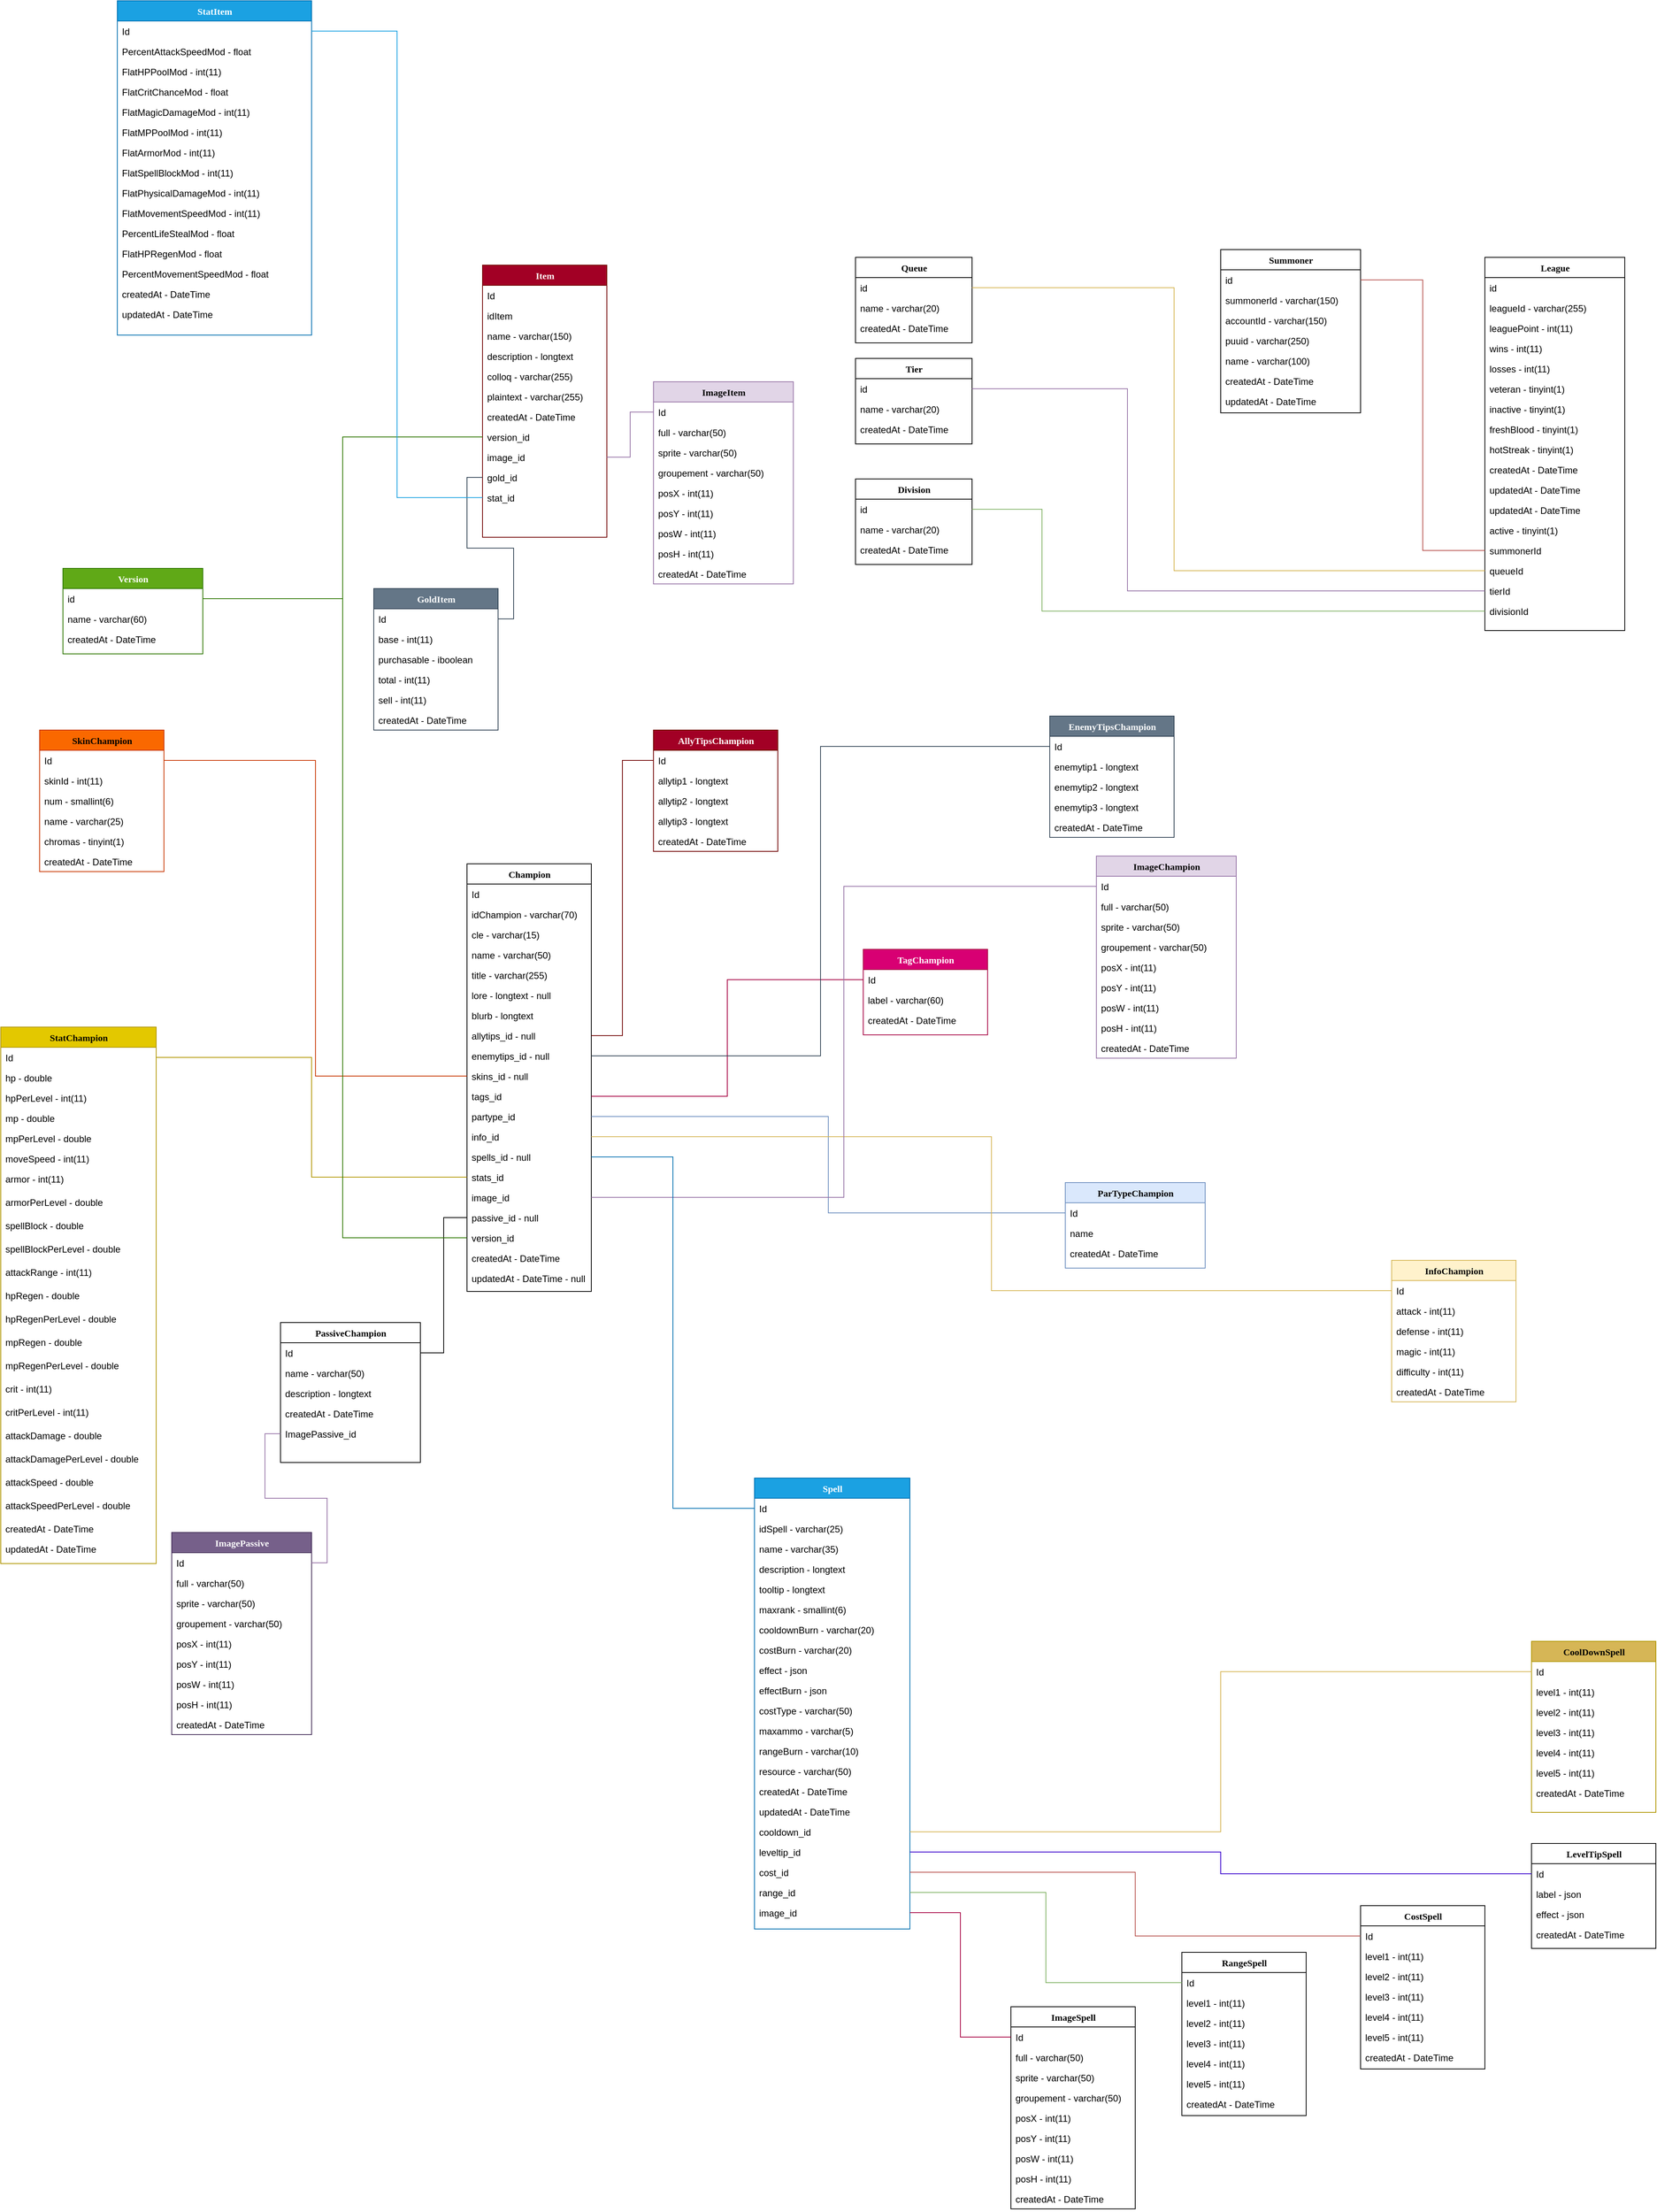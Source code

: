 <mxfile version="17.1.0" type="github">
  <diagram name="Page-1" id="9f46799a-70d6-7492-0946-bef42562c5a5">
    <mxGraphModel dx="2893" dy="1853" grid="1" gridSize="10" guides="1" tooltips="1" connect="1" arrows="1" fold="1" page="1" pageScale="1" pageWidth="1100" pageHeight="850" background="none" math="0" shadow="0">
      <root>
        <mxCell id="0" />
        <mxCell id="1" parent="0" />
        <mxCell id="BQ3-34f0g9aULP7oYYUN-5" value="Division" style="swimlane;html=1;fontStyle=1;align=center;verticalAlign=top;childLayout=stackLayout;horizontal=1;startSize=26;horizontalStack=0;resizeParent=1;resizeLast=0;collapsible=1;marginBottom=0;swimlaneFillColor=#ffffff;rounded=0;shadow=0;comic=0;labelBackgroundColor=none;strokeWidth=1;fillColor=none;fontFamily=Verdana;fontSize=12" parent="1" vertex="1">
          <mxGeometry x="40" y="315" width="150" height="110" as="geometry" />
        </mxCell>
        <mxCell id="BQ3-34f0g9aULP7oYYUN-6" value="id" style="text;html=1;strokeColor=none;fillColor=none;align=left;verticalAlign=top;spacingLeft=4;spacingRight=4;whiteSpace=wrap;overflow=hidden;rotatable=0;points=[[0,0.5],[1,0.5]];portConstraint=eastwest;" parent="BQ3-34f0g9aULP7oYYUN-5" vertex="1">
          <mxGeometry y="26" width="150" height="26" as="geometry" />
        </mxCell>
        <mxCell id="BQ3-34f0g9aULP7oYYUN-23" value="name - varchar(20)" style="text;html=1;strokeColor=none;fillColor=none;align=left;verticalAlign=top;spacingLeft=4;spacingRight=4;whiteSpace=wrap;overflow=hidden;rotatable=0;points=[[0,0.5],[1,0.5]];portConstraint=eastwest;" parent="BQ3-34f0g9aULP7oYYUN-5" vertex="1">
          <mxGeometry y="52" width="150" height="26" as="geometry" />
        </mxCell>
        <mxCell id="BQ3-34f0g9aULP7oYYUN-24" value="createdAt - DateTime" style="text;html=1;strokeColor=none;fillColor=none;align=left;verticalAlign=top;spacingLeft=4;spacingRight=4;whiteSpace=wrap;overflow=hidden;rotatable=0;points=[[0,0.5],[1,0.5]];portConstraint=eastwest;" parent="BQ3-34f0g9aULP7oYYUN-5" vertex="1">
          <mxGeometry y="78" width="150" height="26" as="geometry" />
        </mxCell>
        <mxCell id="BQ3-34f0g9aULP7oYYUN-25" value="Tier" style="swimlane;html=1;fontStyle=1;align=center;verticalAlign=top;childLayout=stackLayout;horizontal=1;startSize=26;horizontalStack=0;resizeParent=1;resizeLast=0;collapsible=1;marginBottom=0;swimlaneFillColor=#ffffff;rounded=0;shadow=0;comic=0;labelBackgroundColor=none;strokeWidth=1;fillColor=none;fontFamily=Verdana;fontSize=12" parent="1" vertex="1">
          <mxGeometry x="40" y="160" width="150" height="110" as="geometry" />
        </mxCell>
        <mxCell id="BQ3-34f0g9aULP7oYYUN-26" value="id" style="text;html=1;strokeColor=none;fillColor=none;align=left;verticalAlign=top;spacingLeft=4;spacingRight=4;whiteSpace=wrap;overflow=hidden;rotatable=0;points=[[0,0.5],[1,0.5]];portConstraint=eastwest;" parent="BQ3-34f0g9aULP7oYYUN-25" vertex="1">
          <mxGeometry y="26" width="150" height="26" as="geometry" />
        </mxCell>
        <mxCell id="BQ3-34f0g9aULP7oYYUN-27" value="name - varchar(20)" style="text;html=1;strokeColor=none;fillColor=none;align=left;verticalAlign=top;spacingLeft=4;spacingRight=4;whiteSpace=wrap;overflow=hidden;rotatable=0;points=[[0,0.5],[1,0.5]];portConstraint=eastwest;" parent="BQ3-34f0g9aULP7oYYUN-25" vertex="1">
          <mxGeometry y="52" width="150" height="26" as="geometry" />
        </mxCell>
        <mxCell id="BQ3-34f0g9aULP7oYYUN-28" value="createdAt - DateTime" style="text;html=1;strokeColor=none;fillColor=none;align=left;verticalAlign=top;spacingLeft=4;spacingRight=4;whiteSpace=wrap;overflow=hidden;rotatable=0;points=[[0,0.5],[1,0.5]];portConstraint=eastwest;" parent="BQ3-34f0g9aULP7oYYUN-25" vertex="1">
          <mxGeometry y="78" width="150" height="26" as="geometry" />
        </mxCell>
        <mxCell id="BQ3-34f0g9aULP7oYYUN-29" value="Queue" style="swimlane;html=1;fontStyle=1;align=center;verticalAlign=top;childLayout=stackLayout;horizontal=1;startSize=26;horizontalStack=0;resizeParent=1;resizeLast=0;collapsible=1;marginBottom=0;swimlaneFillColor=#ffffff;rounded=0;shadow=0;comic=0;labelBackgroundColor=none;strokeWidth=1;fillColor=none;fontFamily=Verdana;fontSize=12" parent="1" vertex="1">
          <mxGeometry x="40" y="30" width="150" height="110" as="geometry" />
        </mxCell>
        <mxCell id="BQ3-34f0g9aULP7oYYUN-30" value="id" style="text;html=1;strokeColor=none;fillColor=none;align=left;verticalAlign=top;spacingLeft=4;spacingRight=4;whiteSpace=wrap;overflow=hidden;rotatable=0;points=[[0,0.5],[1,0.5]];portConstraint=eastwest;" parent="BQ3-34f0g9aULP7oYYUN-29" vertex="1">
          <mxGeometry y="26" width="150" height="26" as="geometry" />
        </mxCell>
        <mxCell id="BQ3-34f0g9aULP7oYYUN-31" value="name - varchar(20)" style="text;html=1;strokeColor=none;fillColor=none;align=left;verticalAlign=top;spacingLeft=4;spacingRight=4;whiteSpace=wrap;overflow=hidden;rotatable=0;points=[[0,0.5],[1,0.5]];portConstraint=eastwest;" parent="BQ3-34f0g9aULP7oYYUN-29" vertex="1">
          <mxGeometry y="52" width="150" height="26" as="geometry" />
        </mxCell>
        <mxCell id="BQ3-34f0g9aULP7oYYUN-32" value="createdAt - DateTime" style="text;html=1;strokeColor=none;fillColor=none;align=left;verticalAlign=top;spacingLeft=4;spacingRight=4;whiteSpace=wrap;overflow=hidden;rotatable=0;points=[[0,0.5],[1,0.5]];portConstraint=eastwest;" parent="BQ3-34f0g9aULP7oYYUN-29" vertex="1">
          <mxGeometry y="78" width="150" height="26" as="geometry" />
        </mxCell>
        <mxCell id="BQ3-34f0g9aULP7oYYUN-33" value="Summoner" style="swimlane;html=1;fontStyle=1;align=center;verticalAlign=top;childLayout=stackLayout;horizontal=1;startSize=26;horizontalStack=0;resizeParent=1;resizeLast=0;collapsible=1;marginBottom=0;swimlaneFillColor=#ffffff;rounded=0;shadow=0;comic=0;labelBackgroundColor=none;strokeWidth=1;fillColor=none;fontFamily=Verdana;fontSize=12" parent="1" vertex="1">
          <mxGeometry x="510" y="20" width="180" height="210" as="geometry" />
        </mxCell>
        <mxCell id="BQ3-34f0g9aULP7oYYUN-34" value="id" style="text;html=1;strokeColor=none;fillColor=none;align=left;verticalAlign=top;spacingLeft=4;spacingRight=4;whiteSpace=wrap;overflow=hidden;rotatable=0;points=[[0,0.5],[1,0.5]];portConstraint=eastwest;" parent="BQ3-34f0g9aULP7oYYUN-33" vertex="1">
          <mxGeometry y="26" width="180" height="26" as="geometry" />
        </mxCell>
        <mxCell id="BQ3-34f0g9aULP7oYYUN-35" value="summonerId - varchar(150)" style="text;html=1;strokeColor=none;fillColor=none;align=left;verticalAlign=top;spacingLeft=4;spacingRight=4;whiteSpace=wrap;overflow=hidden;rotatable=0;points=[[0,0.5],[1,0.5]];portConstraint=eastwest;" parent="BQ3-34f0g9aULP7oYYUN-33" vertex="1">
          <mxGeometry y="52" width="180" height="26" as="geometry" />
        </mxCell>
        <mxCell id="BQ3-34f0g9aULP7oYYUN-36" value="accountId - varchar(150)" style="text;html=1;strokeColor=none;fillColor=none;align=left;verticalAlign=top;spacingLeft=4;spacingRight=4;whiteSpace=wrap;overflow=hidden;rotatable=0;points=[[0,0.5],[1,0.5]];portConstraint=eastwest;" parent="BQ3-34f0g9aULP7oYYUN-33" vertex="1">
          <mxGeometry y="78" width="180" height="26" as="geometry" />
        </mxCell>
        <mxCell id="BQ3-34f0g9aULP7oYYUN-41" value="puuid - varchar(250)" style="text;html=1;strokeColor=none;fillColor=none;align=left;verticalAlign=top;spacingLeft=4;spacingRight=4;whiteSpace=wrap;overflow=hidden;rotatable=0;points=[[0,0.5],[1,0.5]];portConstraint=eastwest;" parent="BQ3-34f0g9aULP7oYYUN-33" vertex="1">
          <mxGeometry y="104" width="180" height="26" as="geometry" />
        </mxCell>
        <mxCell id="BQ3-34f0g9aULP7oYYUN-47" value="name - varchar(100)" style="text;html=1;strokeColor=none;fillColor=none;align=left;verticalAlign=top;spacingLeft=4;spacingRight=4;whiteSpace=wrap;overflow=hidden;rotatable=0;points=[[0,0.5],[1,0.5]];portConstraint=eastwest;" parent="BQ3-34f0g9aULP7oYYUN-33" vertex="1">
          <mxGeometry y="130" width="180" height="26" as="geometry" />
        </mxCell>
        <mxCell id="BQ3-34f0g9aULP7oYYUN-48" value="createdAt - DateTime" style="text;html=1;strokeColor=none;fillColor=none;align=left;verticalAlign=top;spacingLeft=4;spacingRight=4;whiteSpace=wrap;overflow=hidden;rotatable=0;points=[[0,0.5],[1,0.5]];portConstraint=eastwest;" parent="BQ3-34f0g9aULP7oYYUN-33" vertex="1">
          <mxGeometry y="156" width="180" height="26" as="geometry" />
        </mxCell>
        <mxCell id="BQ3-34f0g9aULP7oYYUN-49" value="updatedAt - DateTime" style="text;html=1;strokeColor=none;fillColor=none;align=left;verticalAlign=top;spacingLeft=4;spacingRight=4;whiteSpace=wrap;overflow=hidden;rotatable=0;points=[[0,0.5],[1,0.5]];portConstraint=eastwest;" parent="BQ3-34f0g9aULP7oYYUN-33" vertex="1">
          <mxGeometry y="182" width="180" height="26" as="geometry" />
        </mxCell>
        <mxCell id="BQ3-34f0g9aULP7oYYUN-50" value="League" style="swimlane;html=1;fontStyle=1;align=center;verticalAlign=top;childLayout=stackLayout;horizontal=1;startSize=26;horizontalStack=0;resizeParent=1;resizeLast=0;collapsible=1;marginBottom=0;swimlaneFillColor=#ffffff;rounded=0;shadow=0;comic=0;labelBackgroundColor=none;strokeWidth=1;fillColor=none;fontFamily=Verdana;fontSize=12" parent="1" vertex="1">
          <mxGeometry x="850" y="30" width="180" height="480" as="geometry" />
        </mxCell>
        <mxCell id="BQ3-34f0g9aULP7oYYUN-51" value="id" style="text;html=1;strokeColor=none;fillColor=none;align=left;verticalAlign=top;spacingLeft=4;spacingRight=4;whiteSpace=wrap;overflow=hidden;rotatable=0;points=[[0,0.5],[1,0.5]];portConstraint=eastwest;" parent="BQ3-34f0g9aULP7oYYUN-50" vertex="1">
          <mxGeometry y="26" width="180" height="26" as="geometry" />
        </mxCell>
        <mxCell id="BQ3-34f0g9aULP7oYYUN-52" value="leagueId - varchar(255)" style="text;html=1;strokeColor=none;fillColor=none;align=left;verticalAlign=top;spacingLeft=4;spacingRight=4;whiteSpace=wrap;overflow=hidden;rotatable=0;points=[[0,0.5],[1,0.5]];portConstraint=eastwest;" parent="BQ3-34f0g9aULP7oYYUN-50" vertex="1">
          <mxGeometry y="52" width="180" height="26" as="geometry" />
        </mxCell>
        <mxCell id="BQ3-34f0g9aULP7oYYUN-53" value="leaguePoint - int(11)" style="text;html=1;strokeColor=none;fillColor=none;align=left;verticalAlign=top;spacingLeft=4;spacingRight=4;whiteSpace=wrap;overflow=hidden;rotatable=0;points=[[0,0.5],[1,0.5]];portConstraint=eastwest;" parent="BQ3-34f0g9aULP7oYYUN-50" vertex="1">
          <mxGeometry y="78" width="180" height="26" as="geometry" />
        </mxCell>
        <mxCell id="BQ3-34f0g9aULP7oYYUN-54" value="wins - int(11)" style="text;html=1;strokeColor=none;fillColor=none;align=left;verticalAlign=top;spacingLeft=4;spacingRight=4;whiteSpace=wrap;overflow=hidden;rotatable=0;points=[[0,0.5],[1,0.5]];portConstraint=eastwest;" parent="BQ3-34f0g9aULP7oYYUN-50" vertex="1">
          <mxGeometry y="104" width="180" height="26" as="geometry" />
        </mxCell>
        <mxCell id="BQ3-34f0g9aULP7oYYUN-55" value="losses - int(11)" style="text;html=1;strokeColor=none;fillColor=none;align=left;verticalAlign=top;spacingLeft=4;spacingRight=4;whiteSpace=wrap;overflow=hidden;rotatable=0;points=[[0,0.5],[1,0.5]];portConstraint=eastwest;" parent="BQ3-34f0g9aULP7oYYUN-50" vertex="1">
          <mxGeometry y="130" width="180" height="26" as="geometry" />
        </mxCell>
        <mxCell id="BQ3-34f0g9aULP7oYYUN-56" value="veteran - tinyint(1)" style="text;html=1;strokeColor=none;fillColor=none;align=left;verticalAlign=top;spacingLeft=4;spacingRight=4;whiteSpace=wrap;overflow=hidden;rotatable=0;points=[[0,0.5],[1,0.5]];portConstraint=eastwest;" parent="BQ3-34f0g9aULP7oYYUN-50" vertex="1">
          <mxGeometry y="156" width="180" height="26" as="geometry" />
        </mxCell>
        <mxCell id="BQ3-34f0g9aULP7oYYUN-57" value="inactive - tinyint(1)" style="text;html=1;strokeColor=none;fillColor=none;align=left;verticalAlign=top;spacingLeft=4;spacingRight=4;whiteSpace=wrap;overflow=hidden;rotatable=0;points=[[0,0.5],[1,0.5]];portConstraint=eastwest;" parent="BQ3-34f0g9aULP7oYYUN-50" vertex="1">
          <mxGeometry y="182" width="180" height="26" as="geometry" />
        </mxCell>
        <mxCell id="BQ3-34f0g9aULP7oYYUN-58" value="freshBlood - tinyint(1)" style="text;html=1;strokeColor=none;fillColor=none;align=left;verticalAlign=top;spacingLeft=4;spacingRight=4;whiteSpace=wrap;overflow=hidden;rotatable=0;points=[[0,0.5],[1,0.5]];portConstraint=eastwest;" parent="BQ3-34f0g9aULP7oYYUN-50" vertex="1">
          <mxGeometry y="208" width="180" height="26" as="geometry" />
        </mxCell>
        <mxCell id="BQ3-34f0g9aULP7oYYUN-59" value="hotStreak - tinyint(1)" style="text;html=1;strokeColor=none;fillColor=none;align=left;verticalAlign=top;spacingLeft=4;spacingRight=4;whiteSpace=wrap;overflow=hidden;rotatable=0;points=[[0,0.5],[1,0.5]];portConstraint=eastwest;" parent="BQ3-34f0g9aULP7oYYUN-50" vertex="1">
          <mxGeometry y="234" width="180" height="26" as="geometry" />
        </mxCell>
        <mxCell id="BQ3-34f0g9aULP7oYYUN-60" value="createdAt - DateTime" style="text;html=1;strokeColor=none;fillColor=none;align=left;verticalAlign=top;spacingLeft=4;spacingRight=4;whiteSpace=wrap;overflow=hidden;rotatable=0;points=[[0,0.5],[1,0.5]];portConstraint=eastwest;" parent="BQ3-34f0g9aULP7oYYUN-50" vertex="1">
          <mxGeometry y="260" width="180" height="26" as="geometry" />
        </mxCell>
        <mxCell id="BQ3-34f0g9aULP7oYYUN-61" value="updatedAt - DateTime" style="text;html=1;strokeColor=none;fillColor=none;align=left;verticalAlign=top;spacingLeft=4;spacingRight=4;whiteSpace=wrap;overflow=hidden;rotatable=0;points=[[0,0.5],[1,0.5]];portConstraint=eastwest;" parent="BQ3-34f0g9aULP7oYYUN-50" vertex="1">
          <mxGeometry y="286" width="180" height="26" as="geometry" />
        </mxCell>
        <mxCell id="BQ3-34f0g9aULP7oYYUN-62" value="updatedAt - DateTime" style="text;html=1;strokeColor=none;fillColor=none;align=left;verticalAlign=top;spacingLeft=4;spacingRight=4;whiteSpace=wrap;overflow=hidden;rotatable=0;points=[[0,0.5],[1,0.5]];portConstraint=eastwest;" parent="BQ3-34f0g9aULP7oYYUN-50" vertex="1">
          <mxGeometry y="312" width="180" height="26" as="geometry" />
        </mxCell>
        <mxCell id="BQ3-34f0g9aULP7oYYUN-63" value="active - tinyint(1)" style="text;html=1;strokeColor=none;fillColor=none;align=left;verticalAlign=top;spacingLeft=4;spacingRight=4;whiteSpace=wrap;overflow=hidden;rotatable=0;points=[[0,0.5],[1,0.5]];portConstraint=eastwest;" parent="BQ3-34f0g9aULP7oYYUN-50" vertex="1">
          <mxGeometry y="338" width="180" height="26" as="geometry" />
        </mxCell>
        <mxCell id="BQ3-34f0g9aULP7oYYUN-64" value="summonerId" style="text;html=1;strokeColor=none;fillColor=none;align=left;verticalAlign=top;spacingLeft=4;spacingRight=4;whiteSpace=wrap;overflow=hidden;rotatable=0;points=[[0,0.5],[1,0.5]];portConstraint=eastwest;" parent="BQ3-34f0g9aULP7oYYUN-50" vertex="1">
          <mxGeometry y="364" width="180" height="26" as="geometry" />
        </mxCell>
        <mxCell id="BQ3-34f0g9aULP7oYYUN-66" value="queueId" style="text;html=1;strokeColor=none;fillColor=none;align=left;verticalAlign=top;spacingLeft=4;spacingRight=4;whiteSpace=wrap;overflow=hidden;rotatable=0;points=[[0,0.5],[1,0.5]];portConstraint=eastwest;" parent="BQ3-34f0g9aULP7oYYUN-50" vertex="1">
          <mxGeometry y="390" width="180" height="26" as="geometry" />
        </mxCell>
        <mxCell id="BQ3-34f0g9aULP7oYYUN-68" value="tierId" style="text;html=1;strokeColor=none;fillColor=none;align=left;verticalAlign=top;spacingLeft=4;spacingRight=4;whiteSpace=wrap;overflow=hidden;rotatable=0;points=[[0,0.5],[1,0.5]];portConstraint=eastwest;" parent="BQ3-34f0g9aULP7oYYUN-50" vertex="1">
          <mxGeometry y="416" width="180" height="26" as="geometry" />
        </mxCell>
        <mxCell id="BQ3-34f0g9aULP7oYYUN-70" value="divisionId" style="text;html=1;strokeColor=none;fillColor=none;align=left;verticalAlign=top;spacingLeft=4;spacingRight=4;whiteSpace=wrap;overflow=hidden;rotatable=0;points=[[0,0.5],[1,0.5]];portConstraint=eastwest;" parent="BQ3-34f0g9aULP7oYYUN-50" vertex="1">
          <mxGeometry y="442" width="180" height="26" as="geometry" />
        </mxCell>
        <mxCell id="BQ3-34f0g9aULP7oYYUN-65" style="edgeStyle=orthogonalEdgeStyle;rounded=0;orthogonalLoop=1;jettySize=auto;html=1;endArrow=none;endFill=0;fillColor=#f8cecc;strokeColor=#b85450;" parent="1" source="BQ3-34f0g9aULP7oYYUN-64" target="BQ3-34f0g9aULP7oYYUN-34" edge="1">
          <mxGeometry relative="1" as="geometry" />
        </mxCell>
        <mxCell id="BQ3-34f0g9aULP7oYYUN-67" style="edgeStyle=orthogonalEdgeStyle;rounded=0;orthogonalLoop=1;jettySize=auto;html=1;endArrow=none;endFill=0;fillColor=#fff2cc;strokeColor=#d6b656;" parent="1" source="BQ3-34f0g9aULP7oYYUN-66" target="BQ3-34f0g9aULP7oYYUN-30" edge="1">
          <mxGeometry relative="1" as="geometry">
            <Array as="points">
              <mxPoint x="450" y="433" />
              <mxPoint x="450" y="69" />
            </Array>
          </mxGeometry>
        </mxCell>
        <mxCell id="BQ3-34f0g9aULP7oYYUN-69" style="edgeStyle=orthogonalEdgeStyle;rounded=0;orthogonalLoop=1;jettySize=auto;html=1;endArrow=none;endFill=0;fillColor=#e1d5e7;strokeColor=#9673a6;" parent="1" source="BQ3-34f0g9aULP7oYYUN-68" target="BQ3-34f0g9aULP7oYYUN-26" edge="1">
          <mxGeometry relative="1" as="geometry">
            <Array as="points">
              <mxPoint x="390" y="459" />
              <mxPoint x="390" y="199" />
            </Array>
          </mxGeometry>
        </mxCell>
        <mxCell id="BQ3-34f0g9aULP7oYYUN-71" style="edgeStyle=orthogonalEdgeStyle;rounded=0;orthogonalLoop=1;jettySize=auto;html=1;endArrow=none;endFill=0;fillColor=#d5e8d4;strokeColor=#82b366;" parent="1" source="BQ3-34f0g9aULP7oYYUN-70" target="BQ3-34f0g9aULP7oYYUN-6" edge="1">
          <mxGeometry relative="1" as="geometry">
            <Array as="points">
              <mxPoint x="280" y="485" />
              <mxPoint x="280" y="354" />
            </Array>
          </mxGeometry>
        </mxCell>
        <mxCell id="BQ3-34f0g9aULP7oYYUN-72" value="Version" style="swimlane;html=1;fontStyle=1;align=center;verticalAlign=top;childLayout=stackLayout;horizontal=1;startSize=26;horizontalStack=0;resizeParent=1;resizeLast=0;collapsible=1;marginBottom=0;swimlaneFillColor=#ffffff;rounded=0;shadow=0;comic=0;labelBackgroundColor=none;strokeWidth=1;fillColor=#60a917;fontFamily=Verdana;fontSize=12;fontColor=#ffffff;strokeColor=#2D7600;" parent="1" vertex="1">
          <mxGeometry x="-980" y="430" width="180" height="110" as="geometry" />
        </mxCell>
        <mxCell id="BQ3-34f0g9aULP7oYYUN-73" value="id" style="text;html=1;strokeColor=none;fillColor=none;align=left;verticalAlign=top;spacingLeft=4;spacingRight=4;whiteSpace=wrap;overflow=hidden;rotatable=0;points=[[0,0.5],[1,0.5]];portConstraint=eastwest;" parent="BQ3-34f0g9aULP7oYYUN-72" vertex="1">
          <mxGeometry y="26" width="180" height="26" as="geometry" />
        </mxCell>
        <mxCell id="BQ3-34f0g9aULP7oYYUN-74" value="name - varchar(60)" style="text;html=1;strokeColor=none;fillColor=none;align=left;verticalAlign=top;spacingLeft=4;spacingRight=4;whiteSpace=wrap;overflow=hidden;rotatable=0;points=[[0,0.5],[1,0.5]];portConstraint=eastwest;" parent="BQ3-34f0g9aULP7oYYUN-72" vertex="1">
          <mxGeometry y="52" width="180" height="26" as="geometry" />
        </mxCell>
        <mxCell id="BQ3-34f0g9aULP7oYYUN-75" value="createdAt - DateTime" style="text;html=1;strokeColor=none;fillColor=none;align=left;verticalAlign=top;spacingLeft=4;spacingRight=4;whiteSpace=wrap;overflow=hidden;rotatable=0;points=[[0,0.5],[1,0.5]];portConstraint=eastwest;" parent="BQ3-34f0g9aULP7oYYUN-72" vertex="1">
          <mxGeometry y="78" width="180" height="26" as="geometry" />
        </mxCell>
        <mxCell id="BQ3-34f0g9aULP7oYYUN-80" value="TagChampion" style="swimlane;html=1;fontStyle=1;align=center;verticalAlign=top;childLayout=stackLayout;horizontal=1;startSize=26;horizontalStack=0;resizeParent=1;resizeLast=0;collapsible=1;marginBottom=0;swimlaneFillColor=#ffffff;rounded=0;shadow=0;comic=0;labelBackgroundColor=none;strokeWidth=1;fillColor=#d80073;fontFamily=Verdana;fontSize=12;fontColor=#ffffff;strokeColor=#A50040;" parent="1" vertex="1">
          <mxGeometry x="50" y="920" width="160" height="110" as="geometry" />
        </mxCell>
        <mxCell id="BQ3-34f0g9aULP7oYYUN-81" value="Id" style="text;html=1;strokeColor=none;fillColor=none;align=left;verticalAlign=top;spacingLeft=4;spacingRight=4;whiteSpace=wrap;overflow=hidden;rotatable=0;points=[[0,0.5],[1,0.5]];portConstraint=eastwest;" parent="BQ3-34f0g9aULP7oYYUN-80" vertex="1">
          <mxGeometry y="26" width="160" height="26" as="geometry" />
        </mxCell>
        <mxCell id="BQ3-34f0g9aULP7oYYUN-82" value="label - varchar(60)" style="text;html=1;strokeColor=none;fillColor=none;align=left;verticalAlign=top;spacingLeft=4;spacingRight=4;whiteSpace=wrap;overflow=hidden;rotatable=0;points=[[0,0.5],[1,0.5]];portConstraint=eastwest;" parent="BQ3-34f0g9aULP7oYYUN-80" vertex="1">
          <mxGeometry y="52" width="160" height="26" as="geometry" />
        </mxCell>
        <mxCell id="BQ3-34f0g9aULP7oYYUN-83" value="createdAt - DateTime" style="text;html=1;strokeColor=none;fillColor=none;align=left;verticalAlign=top;spacingLeft=4;spacingRight=4;whiteSpace=wrap;overflow=hidden;rotatable=0;points=[[0,0.5],[1,0.5]];portConstraint=eastwest;" parent="BQ3-34f0g9aULP7oYYUN-80" vertex="1">
          <mxGeometry y="78" width="160" height="26" as="geometry" />
        </mxCell>
        <mxCell id="BQ3-34f0g9aULP7oYYUN-84" value="InfoChampion" style="swimlane;html=1;fontStyle=1;align=center;verticalAlign=top;childLayout=stackLayout;horizontal=1;startSize=26;horizontalStack=0;resizeParent=1;resizeLast=0;collapsible=1;marginBottom=0;swimlaneFillColor=#ffffff;rounded=0;shadow=0;comic=0;labelBackgroundColor=none;strokeWidth=1;fillColor=#fff2cc;fontFamily=Verdana;fontSize=12;strokeColor=#d6b656;" parent="1" vertex="1">
          <mxGeometry x="730" y="1320" width="160" height="182" as="geometry" />
        </mxCell>
        <mxCell id="BQ3-34f0g9aULP7oYYUN-85" value="Id" style="text;html=1;strokeColor=none;fillColor=none;align=left;verticalAlign=top;spacingLeft=4;spacingRight=4;whiteSpace=wrap;overflow=hidden;rotatable=0;points=[[0,0.5],[1,0.5]];portConstraint=eastwest;" parent="BQ3-34f0g9aULP7oYYUN-84" vertex="1">
          <mxGeometry y="26" width="160" height="26" as="geometry" />
        </mxCell>
        <mxCell id="BQ3-34f0g9aULP7oYYUN-86" value="attack - int(11)" style="text;html=1;strokeColor=none;fillColor=none;align=left;verticalAlign=top;spacingLeft=4;spacingRight=4;whiteSpace=wrap;overflow=hidden;rotatable=0;points=[[0,0.5],[1,0.5]];portConstraint=eastwest;" parent="BQ3-34f0g9aULP7oYYUN-84" vertex="1">
          <mxGeometry y="52" width="160" height="26" as="geometry" />
        </mxCell>
        <mxCell id="BQ3-34f0g9aULP7oYYUN-87" value="defense - int(11)" style="text;html=1;strokeColor=none;fillColor=none;align=left;verticalAlign=top;spacingLeft=4;spacingRight=4;whiteSpace=wrap;overflow=hidden;rotatable=0;points=[[0,0.5],[1,0.5]];portConstraint=eastwest;" parent="BQ3-34f0g9aULP7oYYUN-84" vertex="1">
          <mxGeometry y="78" width="160" height="26" as="geometry" />
        </mxCell>
        <mxCell id="BQ3-34f0g9aULP7oYYUN-88" value="magic - int(11)" style="text;html=1;strokeColor=none;fillColor=none;align=left;verticalAlign=top;spacingLeft=4;spacingRight=4;whiteSpace=wrap;overflow=hidden;rotatable=0;points=[[0,0.5],[1,0.5]];portConstraint=eastwest;" parent="BQ3-34f0g9aULP7oYYUN-84" vertex="1">
          <mxGeometry y="104" width="160" height="26" as="geometry" />
        </mxCell>
        <mxCell id="BQ3-34f0g9aULP7oYYUN-89" value="difficulty - int(11)" style="text;html=1;strokeColor=none;fillColor=none;align=left;verticalAlign=top;spacingLeft=4;spacingRight=4;whiteSpace=wrap;overflow=hidden;rotatable=0;points=[[0,0.5],[1,0.5]];portConstraint=eastwest;" parent="BQ3-34f0g9aULP7oYYUN-84" vertex="1">
          <mxGeometry y="130" width="160" height="26" as="geometry" />
        </mxCell>
        <mxCell id="BQ3-34f0g9aULP7oYYUN-90" value="createdAt - DateTime" style="text;html=1;strokeColor=none;fillColor=none;align=left;verticalAlign=top;spacingLeft=4;spacingRight=4;whiteSpace=wrap;overflow=hidden;rotatable=0;points=[[0,0.5],[1,0.5]];portConstraint=eastwest;" parent="BQ3-34f0g9aULP7oYYUN-84" vertex="1">
          <mxGeometry y="156" width="160" height="26" as="geometry" />
        </mxCell>
        <mxCell id="BQ3-34f0g9aULP7oYYUN-91" value="ImageChampion" style="swimlane;html=1;fontStyle=1;align=center;verticalAlign=top;childLayout=stackLayout;horizontal=1;startSize=26;horizontalStack=0;resizeParent=1;resizeLast=0;collapsible=1;marginBottom=0;swimlaneFillColor=#ffffff;rounded=0;shadow=0;comic=0;labelBackgroundColor=none;strokeWidth=1;fillColor=#e1d5e7;fontFamily=Verdana;fontSize=12;strokeColor=#9673a6;" parent="1" vertex="1">
          <mxGeometry x="350" y="800" width="180" height="260" as="geometry" />
        </mxCell>
        <mxCell id="BQ3-34f0g9aULP7oYYUN-92" value="Id" style="text;html=1;strokeColor=none;fillColor=none;align=left;verticalAlign=top;spacingLeft=4;spacingRight=4;whiteSpace=wrap;overflow=hidden;rotatable=0;points=[[0,0.5],[1,0.5]];portConstraint=eastwest;" parent="BQ3-34f0g9aULP7oYYUN-91" vertex="1">
          <mxGeometry y="26" width="180" height="26" as="geometry" />
        </mxCell>
        <mxCell id="BQ3-34f0g9aULP7oYYUN-93" value="full - varchar(50)" style="text;html=1;strokeColor=none;fillColor=none;align=left;verticalAlign=top;spacingLeft=4;spacingRight=4;whiteSpace=wrap;overflow=hidden;rotatable=0;points=[[0,0.5],[1,0.5]];portConstraint=eastwest;" parent="BQ3-34f0g9aULP7oYYUN-91" vertex="1">
          <mxGeometry y="52" width="180" height="26" as="geometry" />
        </mxCell>
        <mxCell id="BQ3-34f0g9aULP7oYYUN-94" value="sprite - varchar(50)" style="text;html=1;strokeColor=none;fillColor=none;align=left;verticalAlign=top;spacingLeft=4;spacingRight=4;whiteSpace=wrap;overflow=hidden;rotatable=0;points=[[0,0.5],[1,0.5]];portConstraint=eastwest;" parent="BQ3-34f0g9aULP7oYYUN-91" vertex="1">
          <mxGeometry y="78" width="180" height="26" as="geometry" />
        </mxCell>
        <mxCell id="BQ3-34f0g9aULP7oYYUN-95" value="groupement - varchar(50)" style="text;html=1;strokeColor=none;fillColor=none;align=left;verticalAlign=top;spacingLeft=4;spacingRight=4;whiteSpace=wrap;overflow=hidden;rotatable=0;points=[[0,0.5],[1,0.5]];portConstraint=eastwest;" parent="BQ3-34f0g9aULP7oYYUN-91" vertex="1">
          <mxGeometry y="104" width="180" height="26" as="geometry" />
        </mxCell>
        <mxCell id="BQ3-34f0g9aULP7oYYUN-96" value="posX - int(11)" style="text;html=1;strokeColor=none;fillColor=none;align=left;verticalAlign=top;spacingLeft=4;spacingRight=4;whiteSpace=wrap;overflow=hidden;rotatable=0;points=[[0,0.5],[1,0.5]];portConstraint=eastwest;" parent="BQ3-34f0g9aULP7oYYUN-91" vertex="1">
          <mxGeometry y="130" width="180" height="26" as="geometry" />
        </mxCell>
        <mxCell id="BQ3-34f0g9aULP7oYYUN-98" value="posY - int(11)" style="text;html=1;strokeColor=none;fillColor=none;align=left;verticalAlign=top;spacingLeft=4;spacingRight=4;whiteSpace=wrap;overflow=hidden;rotatable=0;points=[[0,0.5],[1,0.5]];portConstraint=eastwest;" parent="BQ3-34f0g9aULP7oYYUN-91" vertex="1">
          <mxGeometry y="156" width="180" height="26" as="geometry" />
        </mxCell>
        <mxCell id="BQ3-34f0g9aULP7oYYUN-99" value="posW - int(11)" style="text;html=1;strokeColor=none;fillColor=none;align=left;verticalAlign=top;spacingLeft=4;spacingRight=4;whiteSpace=wrap;overflow=hidden;rotatable=0;points=[[0,0.5],[1,0.5]];portConstraint=eastwest;" parent="BQ3-34f0g9aULP7oYYUN-91" vertex="1">
          <mxGeometry y="182" width="180" height="26" as="geometry" />
        </mxCell>
        <mxCell id="BQ3-34f0g9aULP7oYYUN-109" value="posH - int(11)" style="text;html=1;strokeColor=none;fillColor=none;align=left;verticalAlign=top;spacingLeft=4;spacingRight=4;whiteSpace=wrap;overflow=hidden;rotatable=0;points=[[0,0.5],[1,0.5]];portConstraint=eastwest;" parent="BQ3-34f0g9aULP7oYYUN-91" vertex="1">
          <mxGeometry y="208" width="180" height="26" as="geometry" />
        </mxCell>
        <mxCell id="BQ3-34f0g9aULP7oYYUN-97" value="createdAt - DateTime" style="text;html=1;strokeColor=none;fillColor=none;align=left;verticalAlign=top;spacingLeft=4;spacingRight=4;whiteSpace=wrap;overflow=hidden;rotatable=0;points=[[0,0.5],[1,0.5]];portConstraint=eastwest;" parent="BQ3-34f0g9aULP7oYYUN-91" vertex="1">
          <mxGeometry y="234" width="180" height="26" as="geometry" />
        </mxCell>
        <mxCell id="BQ3-34f0g9aULP7oYYUN-110" value="StatChampion" style="swimlane;html=1;fontStyle=1;align=center;verticalAlign=top;childLayout=stackLayout;horizontal=1;startSize=26;horizontalStack=0;resizeParent=1;resizeLast=0;collapsible=1;marginBottom=0;swimlaneFillColor=#ffffff;rounded=0;shadow=0;comic=0;labelBackgroundColor=none;strokeWidth=1;fillColor=#e3c800;fontFamily=Verdana;fontSize=12;fontColor=#000000;strokeColor=#B09500;" parent="1" vertex="1">
          <mxGeometry x="-1060" y="1020" width="200" height="690" as="geometry" />
        </mxCell>
        <mxCell id="BQ3-34f0g9aULP7oYYUN-111" value="Id" style="text;html=1;strokeColor=none;fillColor=none;align=left;verticalAlign=top;spacingLeft=4;spacingRight=4;whiteSpace=wrap;overflow=hidden;rotatable=0;points=[[0,0.5],[1,0.5]];portConstraint=eastwest;" parent="BQ3-34f0g9aULP7oYYUN-110" vertex="1">
          <mxGeometry y="26" width="200" height="26" as="geometry" />
        </mxCell>
        <mxCell id="BQ3-34f0g9aULP7oYYUN-112" value="hp - double" style="text;html=1;strokeColor=none;fillColor=none;align=left;verticalAlign=top;spacingLeft=4;spacingRight=4;whiteSpace=wrap;overflow=hidden;rotatable=0;points=[[0,0.5],[1,0.5]];portConstraint=eastwest;" parent="BQ3-34f0g9aULP7oYYUN-110" vertex="1">
          <mxGeometry y="52" width="200" height="26" as="geometry" />
        </mxCell>
        <mxCell id="BQ3-34f0g9aULP7oYYUN-120" value="hpPerLevel - int(11)" style="text;html=1;strokeColor=none;fillColor=none;align=left;verticalAlign=top;spacingLeft=4;spacingRight=4;whiteSpace=wrap;overflow=hidden;rotatable=0;points=[[0,0.5],[1,0.5]];portConstraint=eastwest;" parent="BQ3-34f0g9aULP7oYYUN-110" vertex="1">
          <mxGeometry y="78" width="200" height="26" as="geometry" />
        </mxCell>
        <mxCell id="BQ3-34f0g9aULP7oYYUN-124" value="mp - double" style="text;html=1;strokeColor=none;fillColor=none;align=left;verticalAlign=top;spacingLeft=4;spacingRight=4;whiteSpace=wrap;overflow=hidden;rotatable=0;points=[[0,0.5],[1,0.5]];portConstraint=eastwest;" parent="BQ3-34f0g9aULP7oYYUN-110" vertex="1">
          <mxGeometry y="104" width="200" height="26" as="geometry" />
        </mxCell>
        <mxCell id="BQ3-34f0g9aULP7oYYUN-123" value="mpPerLevel - double" style="text;html=1;strokeColor=none;fillColor=none;align=left;verticalAlign=top;spacingLeft=4;spacingRight=4;whiteSpace=wrap;overflow=hidden;rotatable=0;points=[[0,0.5],[1,0.5]];portConstraint=eastwest;" parent="BQ3-34f0g9aULP7oYYUN-110" vertex="1">
          <mxGeometry y="130" width="200" height="26" as="geometry" />
        </mxCell>
        <mxCell id="BQ3-34f0g9aULP7oYYUN-122" value="moveSpeed - int(11)" style="text;html=1;strokeColor=none;fillColor=none;align=left;verticalAlign=top;spacingLeft=4;spacingRight=4;whiteSpace=wrap;overflow=hidden;rotatable=0;points=[[0,0.5],[1,0.5]];portConstraint=eastwest;" parent="BQ3-34f0g9aULP7oYYUN-110" vertex="1">
          <mxGeometry y="156" width="200" height="26" as="geometry" />
        </mxCell>
        <mxCell id="BQ3-34f0g9aULP7oYYUN-121" value="armor - int(11)" style="text;html=1;strokeColor=none;fillColor=none;align=left;verticalAlign=top;spacingLeft=4;spacingRight=4;whiteSpace=wrap;overflow=hidden;rotatable=0;points=[[0,0.5],[1,0.5]];portConstraint=eastwest;" parent="BQ3-34f0g9aULP7oYYUN-110" vertex="1">
          <mxGeometry y="182" width="200" height="30" as="geometry" />
        </mxCell>
        <mxCell id="BQ3-34f0g9aULP7oYYUN-128" value="armorPerLevel - double" style="text;html=1;strokeColor=none;fillColor=none;align=left;verticalAlign=top;spacingLeft=4;spacingRight=4;whiteSpace=wrap;overflow=hidden;rotatable=0;points=[[0,0.5],[1,0.5]];portConstraint=eastwest;" parent="BQ3-34f0g9aULP7oYYUN-110" vertex="1">
          <mxGeometry y="212" width="200" height="30" as="geometry" />
        </mxCell>
        <mxCell id="BQ3-34f0g9aULP7oYYUN-130" value="spellBlock - double" style="text;html=1;strokeColor=none;fillColor=none;align=left;verticalAlign=top;spacingLeft=4;spacingRight=4;whiteSpace=wrap;overflow=hidden;rotatable=0;points=[[0,0.5],[1,0.5]];portConstraint=eastwest;" parent="BQ3-34f0g9aULP7oYYUN-110" vertex="1">
          <mxGeometry y="242" width="200" height="30" as="geometry" />
        </mxCell>
        <mxCell id="BQ3-34f0g9aULP7oYYUN-127" value="spellBlockPerLevel - double" style="text;html=1;strokeColor=none;fillColor=none;align=left;verticalAlign=top;spacingLeft=4;spacingRight=4;whiteSpace=wrap;overflow=hidden;rotatable=0;points=[[0,0.5],[1,0.5]];portConstraint=eastwest;" parent="BQ3-34f0g9aULP7oYYUN-110" vertex="1">
          <mxGeometry y="272" width="200" height="30" as="geometry" />
        </mxCell>
        <mxCell id="BQ3-34f0g9aULP7oYYUN-129" value="attackRange - int(11)" style="text;html=1;strokeColor=none;fillColor=none;align=left;verticalAlign=top;spacingLeft=4;spacingRight=4;whiteSpace=wrap;overflow=hidden;rotatable=0;points=[[0,0.5],[1,0.5]];portConstraint=eastwest;" parent="BQ3-34f0g9aULP7oYYUN-110" vertex="1">
          <mxGeometry y="302" width="200" height="30" as="geometry" />
        </mxCell>
        <mxCell id="BQ3-34f0g9aULP7oYYUN-126" value="hpRegen - double" style="text;html=1;strokeColor=none;fillColor=none;align=left;verticalAlign=top;spacingLeft=4;spacingRight=4;whiteSpace=wrap;overflow=hidden;rotatable=0;points=[[0,0.5],[1,0.5]];portConstraint=eastwest;" parent="BQ3-34f0g9aULP7oYYUN-110" vertex="1">
          <mxGeometry y="332" width="200" height="30" as="geometry" />
        </mxCell>
        <mxCell id="BQ3-34f0g9aULP7oYYUN-131" value="hpRegenPerLevel - double" style="text;html=1;strokeColor=none;fillColor=none;align=left;verticalAlign=top;spacingLeft=4;spacingRight=4;whiteSpace=wrap;overflow=hidden;rotatable=0;points=[[0,0.5],[1,0.5]];portConstraint=eastwest;" parent="BQ3-34f0g9aULP7oYYUN-110" vertex="1">
          <mxGeometry y="362" width="200" height="30" as="geometry" />
        </mxCell>
        <mxCell id="BQ3-34f0g9aULP7oYYUN-152" value="mpRegen&amp;nbsp;- double" style="text;html=1;strokeColor=none;fillColor=none;align=left;verticalAlign=top;spacingLeft=4;spacingRight=4;whiteSpace=wrap;overflow=hidden;rotatable=0;points=[[0,0.5],[1,0.5]];portConstraint=eastwest;" parent="BQ3-34f0g9aULP7oYYUN-110" vertex="1">
          <mxGeometry y="392" width="200" height="30" as="geometry" />
        </mxCell>
        <mxCell id="BQ3-34f0g9aULP7oYYUN-150" value="mpRegenPerLevel - double" style="text;html=1;strokeColor=none;fillColor=none;align=left;verticalAlign=top;spacingLeft=4;spacingRight=4;whiteSpace=wrap;overflow=hidden;rotatable=0;points=[[0,0.5],[1,0.5]];portConstraint=eastwest;" parent="BQ3-34f0g9aULP7oYYUN-110" vertex="1">
          <mxGeometry y="422" width="200" height="30" as="geometry" />
        </mxCell>
        <mxCell id="BQ3-34f0g9aULP7oYYUN-151" value="crit - int(11)" style="text;html=1;strokeColor=none;fillColor=none;align=left;verticalAlign=top;spacingLeft=4;spacingRight=4;whiteSpace=wrap;overflow=hidden;rotatable=0;points=[[0,0.5],[1,0.5]];portConstraint=eastwest;" parent="BQ3-34f0g9aULP7oYYUN-110" vertex="1">
          <mxGeometry y="452" width="200" height="30" as="geometry" />
        </mxCell>
        <mxCell id="BQ3-34f0g9aULP7oYYUN-149" value="critPerLevel - int(11)" style="text;html=1;strokeColor=none;fillColor=none;align=left;verticalAlign=top;spacingLeft=4;spacingRight=4;whiteSpace=wrap;overflow=hidden;rotatable=0;points=[[0,0.5],[1,0.5]];portConstraint=eastwest;" parent="BQ3-34f0g9aULP7oYYUN-110" vertex="1">
          <mxGeometry y="482" width="200" height="30" as="geometry" />
        </mxCell>
        <mxCell id="BQ3-34f0g9aULP7oYYUN-148" value="attackDamage - double" style="text;html=1;strokeColor=none;fillColor=none;align=left;verticalAlign=top;spacingLeft=4;spacingRight=4;whiteSpace=wrap;overflow=hidden;rotatable=0;points=[[0,0.5],[1,0.5]];portConstraint=eastwest;" parent="BQ3-34f0g9aULP7oYYUN-110" vertex="1">
          <mxGeometry y="512" width="200" height="30" as="geometry" />
        </mxCell>
        <mxCell id="BQ3-34f0g9aULP7oYYUN-125" value="attackDamagePerLevel - double" style="text;html=1;strokeColor=none;fillColor=none;align=left;verticalAlign=top;spacingLeft=4;spacingRight=4;whiteSpace=wrap;overflow=hidden;rotatable=0;points=[[0,0.5],[1,0.5]];portConstraint=eastwest;" parent="BQ3-34f0g9aULP7oYYUN-110" vertex="1">
          <mxGeometry y="542" width="200" height="30" as="geometry" />
        </mxCell>
        <mxCell id="BQ3-34f0g9aULP7oYYUN-153" value="attackSpeed - double" style="text;html=1;strokeColor=none;fillColor=none;align=left;verticalAlign=top;spacingLeft=4;spacingRight=4;whiteSpace=wrap;overflow=hidden;rotatable=0;points=[[0,0.5],[1,0.5]];portConstraint=eastwest;" parent="BQ3-34f0g9aULP7oYYUN-110" vertex="1">
          <mxGeometry y="572" width="200" height="30" as="geometry" />
        </mxCell>
        <mxCell id="BQ3-34f0g9aULP7oYYUN-154" value="attackSpeedPerLevel - double" style="text;html=1;strokeColor=none;fillColor=none;align=left;verticalAlign=top;spacingLeft=4;spacingRight=4;whiteSpace=wrap;overflow=hidden;rotatable=0;points=[[0,0.5],[1,0.5]];portConstraint=eastwest;" parent="BQ3-34f0g9aULP7oYYUN-110" vertex="1">
          <mxGeometry y="602" width="200" height="30" as="geometry" />
        </mxCell>
        <mxCell id="BQ3-34f0g9aULP7oYYUN-119" value="createdAt - DateTime" style="text;html=1;strokeColor=none;fillColor=none;align=left;verticalAlign=top;spacingLeft=4;spacingRight=4;whiteSpace=wrap;overflow=hidden;rotatable=0;points=[[0,0.5],[1,0.5]];portConstraint=eastwest;" parent="BQ3-34f0g9aULP7oYYUN-110" vertex="1">
          <mxGeometry y="632" width="200" height="26" as="geometry" />
        </mxCell>
        <mxCell id="BQ3-34f0g9aULP7oYYUN-155" value="updatedAt - DateTime" style="text;html=1;strokeColor=none;fillColor=none;align=left;verticalAlign=top;spacingLeft=4;spacingRight=4;whiteSpace=wrap;overflow=hidden;rotatable=0;points=[[0,0.5],[1,0.5]];portConstraint=eastwest;" parent="BQ3-34f0g9aULP7oYYUN-110" vertex="1">
          <mxGeometry y="658" width="200" height="26" as="geometry" />
        </mxCell>
        <mxCell id="BQ3-34f0g9aULP7oYYUN-156" value="ParTypeChampion" style="swimlane;html=1;fontStyle=1;align=center;verticalAlign=top;childLayout=stackLayout;horizontal=1;startSize=26;horizontalStack=0;resizeParent=1;resizeLast=0;collapsible=1;marginBottom=0;swimlaneFillColor=#ffffff;rounded=0;shadow=0;comic=0;labelBackgroundColor=none;strokeWidth=1;fillColor=#dae8fc;fontFamily=Verdana;fontSize=12;strokeColor=#6c8ebf;" parent="1" vertex="1">
          <mxGeometry x="310" y="1220" width="180" height="110" as="geometry" />
        </mxCell>
        <mxCell id="BQ3-34f0g9aULP7oYYUN-157" value="Id" style="text;html=1;strokeColor=none;fillColor=none;align=left;verticalAlign=top;spacingLeft=4;spacingRight=4;whiteSpace=wrap;overflow=hidden;rotatable=0;points=[[0,0.5],[1,0.5]];portConstraint=eastwest;" parent="BQ3-34f0g9aULP7oYYUN-156" vertex="1">
          <mxGeometry y="26" width="180" height="26" as="geometry" />
        </mxCell>
        <mxCell id="BQ3-34f0g9aULP7oYYUN-158" value="name" style="text;html=1;strokeColor=none;fillColor=none;align=left;verticalAlign=top;spacingLeft=4;spacingRight=4;whiteSpace=wrap;overflow=hidden;rotatable=0;points=[[0,0.5],[1,0.5]];portConstraint=eastwest;" parent="BQ3-34f0g9aULP7oYYUN-156" vertex="1">
          <mxGeometry y="52" width="180" height="26" as="geometry" />
        </mxCell>
        <mxCell id="BQ3-34f0g9aULP7oYYUN-159" value="createdAt - DateTime" style="text;html=1;strokeColor=none;fillColor=none;align=left;verticalAlign=top;spacingLeft=4;spacingRight=4;whiteSpace=wrap;overflow=hidden;rotatable=0;points=[[0,0.5],[1,0.5]];portConstraint=eastwest;" parent="BQ3-34f0g9aULP7oYYUN-156" vertex="1">
          <mxGeometry y="78" width="180" height="26" as="geometry" />
        </mxCell>
        <mxCell id="BQ3-34f0g9aULP7oYYUN-160" value="ImagePassive" style="swimlane;html=1;fontStyle=1;align=center;verticalAlign=top;childLayout=stackLayout;horizontal=1;startSize=26;horizontalStack=0;resizeParent=1;resizeLast=0;collapsible=1;marginBottom=0;swimlaneFillColor=#ffffff;rounded=0;shadow=0;comic=0;labelBackgroundColor=none;strokeWidth=1;fillColor=#76608a;fontFamily=Verdana;fontSize=12;fontColor=#ffffff;strokeColor=#432D57;" parent="1" vertex="1">
          <mxGeometry x="-840" y="1670" width="180" height="260" as="geometry" />
        </mxCell>
        <mxCell id="BQ3-34f0g9aULP7oYYUN-161" value="Id" style="text;html=1;strokeColor=none;fillColor=none;align=left;verticalAlign=top;spacingLeft=4;spacingRight=4;whiteSpace=wrap;overflow=hidden;rotatable=0;points=[[0,0.5],[1,0.5]];portConstraint=eastwest;" parent="BQ3-34f0g9aULP7oYYUN-160" vertex="1">
          <mxGeometry y="26" width="180" height="26" as="geometry" />
        </mxCell>
        <mxCell id="BQ3-34f0g9aULP7oYYUN-162" value="full - varchar(50)" style="text;html=1;strokeColor=none;fillColor=none;align=left;verticalAlign=top;spacingLeft=4;spacingRight=4;whiteSpace=wrap;overflow=hidden;rotatable=0;points=[[0,0.5],[1,0.5]];portConstraint=eastwest;" parent="BQ3-34f0g9aULP7oYYUN-160" vertex="1">
          <mxGeometry y="52" width="180" height="26" as="geometry" />
        </mxCell>
        <mxCell id="BQ3-34f0g9aULP7oYYUN-163" value="sprite - varchar(50)" style="text;html=1;strokeColor=none;fillColor=none;align=left;verticalAlign=top;spacingLeft=4;spacingRight=4;whiteSpace=wrap;overflow=hidden;rotatable=0;points=[[0,0.5],[1,0.5]];portConstraint=eastwest;" parent="BQ3-34f0g9aULP7oYYUN-160" vertex="1">
          <mxGeometry y="78" width="180" height="26" as="geometry" />
        </mxCell>
        <mxCell id="BQ3-34f0g9aULP7oYYUN-164" value="groupement - varchar(50)" style="text;html=1;strokeColor=none;fillColor=none;align=left;verticalAlign=top;spacingLeft=4;spacingRight=4;whiteSpace=wrap;overflow=hidden;rotatable=0;points=[[0,0.5],[1,0.5]];portConstraint=eastwest;" parent="BQ3-34f0g9aULP7oYYUN-160" vertex="1">
          <mxGeometry y="104" width="180" height="26" as="geometry" />
        </mxCell>
        <mxCell id="BQ3-34f0g9aULP7oYYUN-165" value="posX - int(11)" style="text;html=1;strokeColor=none;fillColor=none;align=left;verticalAlign=top;spacingLeft=4;spacingRight=4;whiteSpace=wrap;overflow=hidden;rotatable=0;points=[[0,0.5],[1,0.5]];portConstraint=eastwest;" parent="BQ3-34f0g9aULP7oYYUN-160" vertex="1">
          <mxGeometry y="130" width="180" height="26" as="geometry" />
        </mxCell>
        <mxCell id="BQ3-34f0g9aULP7oYYUN-166" value="posY - int(11)" style="text;html=1;strokeColor=none;fillColor=none;align=left;verticalAlign=top;spacingLeft=4;spacingRight=4;whiteSpace=wrap;overflow=hidden;rotatable=0;points=[[0,0.5],[1,0.5]];portConstraint=eastwest;" parent="BQ3-34f0g9aULP7oYYUN-160" vertex="1">
          <mxGeometry y="156" width="180" height="26" as="geometry" />
        </mxCell>
        <mxCell id="BQ3-34f0g9aULP7oYYUN-167" value="posW - int(11)" style="text;html=1;strokeColor=none;fillColor=none;align=left;verticalAlign=top;spacingLeft=4;spacingRight=4;whiteSpace=wrap;overflow=hidden;rotatable=0;points=[[0,0.5],[1,0.5]];portConstraint=eastwest;" parent="BQ3-34f0g9aULP7oYYUN-160" vertex="1">
          <mxGeometry y="182" width="180" height="26" as="geometry" />
        </mxCell>
        <mxCell id="BQ3-34f0g9aULP7oYYUN-168" value="posH - int(11)" style="text;html=1;strokeColor=none;fillColor=none;align=left;verticalAlign=top;spacingLeft=4;spacingRight=4;whiteSpace=wrap;overflow=hidden;rotatable=0;points=[[0,0.5],[1,0.5]];portConstraint=eastwest;" parent="BQ3-34f0g9aULP7oYYUN-160" vertex="1">
          <mxGeometry y="208" width="180" height="26" as="geometry" />
        </mxCell>
        <mxCell id="BQ3-34f0g9aULP7oYYUN-169" value="createdAt - DateTime" style="text;html=1;strokeColor=none;fillColor=none;align=left;verticalAlign=top;spacingLeft=4;spacingRight=4;whiteSpace=wrap;overflow=hidden;rotatable=0;points=[[0,0.5],[1,0.5]];portConstraint=eastwest;" parent="BQ3-34f0g9aULP7oYYUN-160" vertex="1">
          <mxGeometry y="234" width="180" height="26" as="geometry" />
        </mxCell>
        <mxCell id="BQ3-34f0g9aULP7oYYUN-170" value="PassiveChampion" style="swimlane;html=1;fontStyle=1;align=center;verticalAlign=top;childLayout=stackLayout;horizontal=1;startSize=26;horizontalStack=0;resizeParent=1;resizeLast=0;collapsible=1;marginBottom=0;swimlaneFillColor=#ffffff;rounded=0;shadow=0;comic=0;labelBackgroundColor=none;strokeWidth=1;fillColor=none;fontFamily=Verdana;fontSize=12" parent="1" vertex="1">
          <mxGeometry x="-700" y="1400" width="180" height="180" as="geometry" />
        </mxCell>
        <mxCell id="BQ3-34f0g9aULP7oYYUN-171" value="Id" style="text;html=1;strokeColor=none;fillColor=none;align=left;verticalAlign=top;spacingLeft=4;spacingRight=4;whiteSpace=wrap;overflow=hidden;rotatable=0;points=[[0,0.5],[1,0.5]];portConstraint=eastwest;" parent="BQ3-34f0g9aULP7oYYUN-170" vertex="1">
          <mxGeometry y="26" width="180" height="26" as="geometry" />
        </mxCell>
        <mxCell id="BQ3-34f0g9aULP7oYYUN-172" value="name - varchar(50)" style="text;html=1;strokeColor=none;fillColor=none;align=left;verticalAlign=top;spacingLeft=4;spacingRight=4;whiteSpace=wrap;overflow=hidden;rotatable=0;points=[[0,0.5],[1,0.5]];portConstraint=eastwest;" parent="BQ3-34f0g9aULP7oYYUN-170" vertex="1">
          <mxGeometry y="52" width="180" height="26" as="geometry" />
        </mxCell>
        <mxCell id="BQ3-34f0g9aULP7oYYUN-174" value="description - longtext" style="text;html=1;strokeColor=none;fillColor=none;align=left;verticalAlign=top;spacingLeft=4;spacingRight=4;whiteSpace=wrap;overflow=hidden;rotatable=0;points=[[0,0.5],[1,0.5]];portConstraint=eastwest;" parent="BQ3-34f0g9aULP7oYYUN-170" vertex="1">
          <mxGeometry y="78" width="180" height="26" as="geometry" />
        </mxCell>
        <mxCell id="BQ3-34f0g9aULP7oYYUN-173" value="createdAt - DateTime" style="text;html=1;strokeColor=none;fillColor=none;align=left;verticalAlign=top;spacingLeft=4;spacingRight=4;whiteSpace=wrap;overflow=hidden;rotatable=0;points=[[0,0.5],[1,0.5]];portConstraint=eastwest;" parent="BQ3-34f0g9aULP7oYYUN-170" vertex="1">
          <mxGeometry y="104" width="180" height="26" as="geometry" />
        </mxCell>
        <mxCell id="BQ3-34f0g9aULP7oYYUN-182" value="ImagePassive_id" style="text;html=1;strokeColor=none;fillColor=none;align=left;verticalAlign=top;spacingLeft=4;spacingRight=4;whiteSpace=wrap;overflow=hidden;rotatable=0;points=[[0,0.5],[1,0.5]];portConstraint=eastwest;" parent="BQ3-34f0g9aULP7oYYUN-170" vertex="1">
          <mxGeometry y="130" width="180" height="26" as="geometry" />
        </mxCell>
        <mxCell id="BQ3-34f0g9aULP7oYYUN-175" value="SkinChampion" style="swimlane;html=1;fontStyle=1;align=center;verticalAlign=top;childLayout=stackLayout;horizontal=1;startSize=26;horizontalStack=0;resizeParent=1;resizeLast=0;collapsible=1;marginBottom=0;swimlaneFillColor=#ffffff;rounded=0;shadow=0;comic=0;labelBackgroundColor=none;strokeWidth=1;fillColor=#fa6800;fontFamily=Verdana;fontSize=12;fontColor=#000000;strokeColor=#C73500;" parent="1" vertex="1">
          <mxGeometry x="-1010" y="638" width="160" height="182" as="geometry" />
        </mxCell>
        <mxCell id="BQ3-34f0g9aULP7oYYUN-176" value="Id" style="text;html=1;strokeColor=none;fillColor=none;align=left;verticalAlign=top;spacingLeft=4;spacingRight=4;whiteSpace=wrap;overflow=hidden;rotatable=0;points=[[0,0.5],[1,0.5]];portConstraint=eastwest;" parent="BQ3-34f0g9aULP7oYYUN-175" vertex="1">
          <mxGeometry y="26" width="160" height="26" as="geometry" />
        </mxCell>
        <mxCell id="BQ3-34f0g9aULP7oYYUN-177" value="skinId - int(11)" style="text;html=1;strokeColor=none;fillColor=none;align=left;verticalAlign=top;spacingLeft=4;spacingRight=4;whiteSpace=wrap;overflow=hidden;rotatable=0;points=[[0,0.5],[1,0.5]];portConstraint=eastwest;" parent="BQ3-34f0g9aULP7oYYUN-175" vertex="1">
          <mxGeometry y="52" width="160" height="26" as="geometry" />
        </mxCell>
        <mxCell id="BQ3-34f0g9aULP7oYYUN-178" value="num - smallint(6)" style="text;html=1;strokeColor=none;fillColor=none;align=left;verticalAlign=top;spacingLeft=4;spacingRight=4;whiteSpace=wrap;overflow=hidden;rotatable=0;points=[[0,0.5],[1,0.5]];portConstraint=eastwest;" parent="BQ3-34f0g9aULP7oYYUN-175" vertex="1">
          <mxGeometry y="78" width="160" height="26" as="geometry" />
        </mxCell>
        <mxCell id="BQ3-34f0g9aULP7oYYUN-181" value="name - varchar(25)" style="text;html=1;strokeColor=none;fillColor=none;align=left;verticalAlign=top;spacingLeft=4;spacingRight=4;whiteSpace=wrap;overflow=hidden;rotatable=0;points=[[0,0.5],[1,0.5]];portConstraint=eastwest;" parent="BQ3-34f0g9aULP7oYYUN-175" vertex="1">
          <mxGeometry y="104" width="160" height="26" as="geometry" />
        </mxCell>
        <mxCell id="BQ3-34f0g9aULP7oYYUN-180" value="chromas - tinyint(1)" style="text;html=1;strokeColor=none;fillColor=none;align=left;verticalAlign=top;spacingLeft=4;spacingRight=4;whiteSpace=wrap;overflow=hidden;rotatable=0;points=[[0,0.5],[1,0.5]];portConstraint=eastwest;" parent="BQ3-34f0g9aULP7oYYUN-175" vertex="1">
          <mxGeometry y="130" width="160" height="26" as="geometry" />
        </mxCell>
        <mxCell id="BQ3-34f0g9aULP7oYYUN-179" value="createdAt - DateTime" style="text;html=1;strokeColor=none;fillColor=none;align=left;verticalAlign=top;spacingLeft=4;spacingRight=4;whiteSpace=wrap;overflow=hidden;rotatable=0;points=[[0,0.5],[1,0.5]];portConstraint=eastwest;" parent="BQ3-34f0g9aULP7oYYUN-175" vertex="1">
          <mxGeometry y="156" width="160" height="26" as="geometry" />
        </mxCell>
        <mxCell id="BQ3-34f0g9aULP7oYYUN-183" style="edgeStyle=orthogonalEdgeStyle;rounded=0;orthogonalLoop=1;jettySize=auto;html=1;endArrow=none;endFill=0;fillColor=#e1d5e7;strokeColor=#9673a6;" parent="1" source="BQ3-34f0g9aULP7oYYUN-182" target="BQ3-34f0g9aULP7oYYUN-161" edge="1">
          <mxGeometry relative="1" as="geometry" />
        </mxCell>
        <mxCell id="BQ3-34f0g9aULP7oYYUN-184" value="Spell" style="swimlane;html=1;fontStyle=1;align=center;verticalAlign=top;childLayout=stackLayout;horizontal=1;startSize=26;horizontalStack=0;resizeParent=1;resizeLast=0;collapsible=1;marginBottom=0;swimlaneFillColor=#ffffff;rounded=0;shadow=0;comic=0;labelBackgroundColor=none;strokeWidth=1;fillColor=#1ba1e2;fontFamily=Verdana;fontSize=12;fontColor=#ffffff;strokeColor=#006EAF;" parent="1" vertex="1">
          <mxGeometry x="-90" y="1600" width="200" height="580" as="geometry" />
        </mxCell>
        <mxCell id="BQ3-34f0g9aULP7oYYUN-185" value="Id" style="text;html=1;strokeColor=none;fillColor=none;align=left;verticalAlign=top;spacingLeft=4;spacingRight=4;whiteSpace=wrap;overflow=hidden;rotatable=0;points=[[0,0.5],[1,0.5]];portConstraint=eastwest;" parent="BQ3-34f0g9aULP7oYYUN-184" vertex="1">
          <mxGeometry y="26" width="200" height="26" as="geometry" />
        </mxCell>
        <mxCell id="BQ3-34f0g9aULP7oYYUN-186" value="idSpell - varchar(25)" style="text;html=1;strokeColor=none;fillColor=none;align=left;verticalAlign=top;spacingLeft=4;spacingRight=4;whiteSpace=wrap;overflow=hidden;rotatable=0;points=[[0,0.5],[1,0.5]];portConstraint=eastwest;" parent="BQ3-34f0g9aULP7oYYUN-184" vertex="1">
          <mxGeometry y="52" width="200" height="26" as="geometry" />
        </mxCell>
        <mxCell id="BQ3-34f0g9aULP7oYYUN-191" value="name - varchar(35)" style="text;html=1;strokeColor=none;fillColor=none;align=left;verticalAlign=top;spacingLeft=4;spacingRight=4;whiteSpace=wrap;overflow=hidden;rotatable=0;points=[[0,0.5],[1,0.5]];portConstraint=eastwest;" parent="BQ3-34f0g9aULP7oYYUN-184" vertex="1">
          <mxGeometry y="78" width="200" height="26" as="geometry" />
        </mxCell>
        <mxCell id="BQ3-34f0g9aULP7oYYUN-202" value="description - longtext" style="text;html=1;strokeColor=none;fillColor=none;align=left;verticalAlign=top;spacingLeft=4;spacingRight=4;whiteSpace=wrap;overflow=hidden;rotatable=0;points=[[0,0.5],[1,0.5]];portConstraint=eastwest;" parent="BQ3-34f0g9aULP7oYYUN-184" vertex="1">
          <mxGeometry y="104" width="200" height="26" as="geometry" />
        </mxCell>
        <mxCell id="BQ3-34f0g9aULP7oYYUN-204" value="tooltip - longtext" style="text;html=1;strokeColor=none;fillColor=none;align=left;verticalAlign=top;spacingLeft=4;spacingRight=4;whiteSpace=wrap;overflow=hidden;rotatable=0;points=[[0,0.5],[1,0.5]];portConstraint=eastwest;" parent="BQ3-34f0g9aULP7oYYUN-184" vertex="1">
          <mxGeometry y="130" width="200" height="26" as="geometry" />
        </mxCell>
        <mxCell id="BQ3-34f0g9aULP7oYYUN-201" value="maxrank - smallint(6)" style="text;html=1;strokeColor=none;fillColor=none;align=left;verticalAlign=top;spacingLeft=4;spacingRight=4;whiteSpace=wrap;overflow=hidden;rotatable=0;points=[[0,0.5],[1,0.5]];portConstraint=eastwest;" parent="BQ3-34f0g9aULP7oYYUN-184" vertex="1">
          <mxGeometry y="156" width="200" height="26" as="geometry" />
        </mxCell>
        <mxCell id="BQ3-34f0g9aULP7oYYUN-190" value="cooldownBurn - varchar(20)" style="text;html=1;strokeColor=none;fillColor=none;align=left;verticalAlign=top;spacingLeft=4;spacingRight=4;whiteSpace=wrap;overflow=hidden;rotatable=0;points=[[0,0.5],[1,0.5]];portConstraint=eastwest;" parent="BQ3-34f0g9aULP7oYYUN-184" vertex="1">
          <mxGeometry y="182" width="200" height="26" as="geometry" />
        </mxCell>
        <mxCell id="BQ3-34f0g9aULP7oYYUN-208" value="costBurn - varchar(20)" style="text;html=1;strokeColor=none;fillColor=none;align=left;verticalAlign=top;spacingLeft=4;spacingRight=4;whiteSpace=wrap;overflow=hidden;rotatable=0;points=[[0,0.5],[1,0.5]];portConstraint=eastwest;" parent="BQ3-34f0g9aULP7oYYUN-184" vertex="1">
          <mxGeometry y="208" width="200" height="26" as="geometry" />
        </mxCell>
        <mxCell id="BQ3-34f0g9aULP7oYYUN-189" value="effect - json" style="text;html=1;strokeColor=none;fillColor=none;align=left;verticalAlign=top;spacingLeft=4;spacingRight=4;whiteSpace=wrap;overflow=hidden;rotatable=0;points=[[0,0.5],[1,0.5]];portConstraint=eastwest;" parent="BQ3-34f0g9aULP7oYYUN-184" vertex="1">
          <mxGeometry y="234" width="200" height="26" as="geometry" />
        </mxCell>
        <mxCell id="BQ3-34f0g9aULP7oYYUN-188" value="effectBurn - json" style="text;html=1;strokeColor=none;fillColor=none;align=left;verticalAlign=top;spacingLeft=4;spacingRight=4;whiteSpace=wrap;overflow=hidden;rotatable=0;points=[[0,0.5],[1,0.5]];portConstraint=eastwest;" parent="BQ3-34f0g9aULP7oYYUN-184" vertex="1">
          <mxGeometry y="260" width="200" height="26" as="geometry" />
        </mxCell>
        <mxCell id="BQ3-34f0g9aULP7oYYUN-207" value="costType - varchar(50)" style="text;html=1;strokeColor=none;fillColor=none;align=left;verticalAlign=top;spacingLeft=4;spacingRight=4;whiteSpace=wrap;overflow=hidden;rotatable=0;points=[[0,0.5],[1,0.5]];portConstraint=eastwest;" parent="BQ3-34f0g9aULP7oYYUN-184" vertex="1">
          <mxGeometry y="286" width="200" height="26" as="geometry" />
        </mxCell>
        <mxCell id="BQ3-34f0g9aULP7oYYUN-206" value="maxammo - varchar(5)" style="text;html=1;strokeColor=none;fillColor=none;align=left;verticalAlign=top;spacingLeft=4;spacingRight=4;whiteSpace=wrap;overflow=hidden;rotatable=0;points=[[0,0.5],[1,0.5]];portConstraint=eastwest;" parent="BQ3-34f0g9aULP7oYYUN-184" vertex="1">
          <mxGeometry y="312" width="200" height="26" as="geometry" />
        </mxCell>
        <mxCell id="BQ3-34f0g9aULP7oYYUN-213" value="rangeBurn - varchar(10)" style="text;html=1;strokeColor=none;fillColor=none;align=left;verticalAlign=top;spacingLeft=4;spacingRight=4;whiteSpace=wrap;overflow=hidden;rotatable=0;points=[[0,0.5],[1,0.5]];portConstraint=eastwest;" parent="BQ3-34f0g9aULP7oYYUN-184" vertex="1">
          <mxGeometry y="338" width="200" height="26" as="geometry" />
        </mxCell>
        <mxCell id="BQ3-34f0g9aULP7oYYUN-212" value="resource - varchar(50)" style="text;html=1;strokeColor=none;fillColor=none;align=left;verticalAlign=top;spacingLeft=4;spacingRight=4;whiteSpace=wrap;overflow=hidden;rotatable=0;points=[[0,0.5],[1,0.5]];portConstraint=eastwest;" parent="BQ3-34f0g9aULP7oYYUN-184" vertex="1">
          <mxGeometry y="364" width="200" height="26" as="geometry" />
        </mxCell>
        <mxCell id="BQ3-34f0g9aULP7oYYUN-187" value="createdAt - DateTime" style="text;html=1;strokeColor=none;fillColor=none;align=left;verticalAlign=top;spacingLeft=4;spacingRight=4;whiteSpace=wrap;overflow=hidden;rotatable=0;points=[[0,0.5],[1,0.5]];portConstraint=eastwest;" parent="BQ3-34f0g9aULP7oYYUN-184" vertex="1">
          <mxGeometry y="390" width="200" height="26" as="geometry" />
        </mxCell>
        <mxCell id="BQ3-34f0g9aULP7oYYUN-237" value="updatedAt - DateTime" style="text;html=1;strokeColor=none;fillColor=none;align=left;verticalAlign=top;spacingLeft=4;spacingRight=4;whiteSpace=wrap;overflow=hidden;rotatable=0;points=[[0,0.5],[1,0.5]];portConstraint=eastwest;" parent="BQ3-34f0g9aULP7oYYUN-184" vertex="1">
          <mxGeometry y="416" width="200" height="26" as="geometry" />
        </mxCell>
        <mxCell id="BQ3-34f0g9aULP7oYYUN-200" value="cooldown_id" style="text;html=1;strokeColor=none;fillColor=none;align=left;verticalAlign=top;spacingLeft=4;spacingRight=4;whiteSpace=wrap;overflow=hidden;rotatable=0;points=[[0,0.5],[1,0.5]];portConstraint=eastwest;" parent="BQ3-34f0g9aULP7oYYUN-184" vertex="1">
          <mxGeometry y="442" width="200" height="26" as="geometry" />
        </mxCell>
        <mxCell id="BQ3-34f0g9aULP7oYYUN-203" value="leveltip_id" style="text;html=1;strokeColor=none;fillColor=none;align=left;verticalAlign=top;spacingLeft=4;spacingRight=4;whiteSpace=wrap;overflow=hidden;rotatable=0;points=[[0,0.5],[1,0.5]];portConstraint=eastwest;" parent="BQ3-34f0g9aULP7oYYUN-184" vertex="1">
          <mxGeometry y="468" width="200" height="26" as="geometry" />
        </mxCell>
        <mxCell id="BQ3-34f0g9aULP7oYYUN-209" value="cost_id" style="text;html=1;strokeColor=none;fillColor=none;align=left;verticalAlign=top;spacingLeft=4;spacingRight=4;whiteSpace=wrap;overflow=hidden;rotatable=0;points=[[0,0.5],[1,0.5]];portConstraint=eastwest;" parent="BQ3-34f0g9aULP7oYYUN-184" vertex="1">
          <mxGeometry y="494" width="200" height="26" as="geometry" />
        </mxCell>
        <mxCell id="BQ3-34f0g9aULP7oYYUN-205" value="range_id" style="text;html=1;strokeColor=none;fillColor=none;align=left;verticalAlign=top;spacingLeft=4;spacingRight=4;whiteSpace=wrap;overflow=hidden;rotatable=0;points=[[0,0.5],[1,0.5]];portConstraint=eastwest;" parent="BQ3-34f0g9aULP7oYYUN-184" vertex="1">
          <mxGeometry y="520" width="200" height="26" as="geometry" />
        </mxCell>
        <mxCell id="BQ3-34f0g9aULP7oYYUN-236" value="image_id" style="text;html=1;strokeColor=none;fillColor=none;align=left;verticalAlign=top;spacingLeft=4;spacingRight=4;whiteSpace=wrap;overflow=hidden;rotatable=0;points=[[0,0.5],[1,0.5]];portConstraint=eastwest;" parent="BQ3-34f0g9aULP7oYYUN-184" vertex="1">
          <mxGeometry y="546" width="200" height="26" as="geometry" />
        </mxCell>
        <mxCell id="BQ3-34f0g9aULP7oYYUN-238" value="ImageSpell" style="swimlane;html=1;fontStyle=1;align=center;verticalAlign=top;childLayout=stackLayout;horizontal=1;startSize=26;horizontalStack=0;resizeParent=1;resizeLast=0;collapsible=1;marginBottom=0;swimlaneFillColor=#ffffff;rounded=0;shadow=0;comic=0;labelBackgroundColor=none;strokeWidth=1;fillColor=none;fontFamily=Verdana;fontSize=12" parent="1" vertex="1">
          <mxGeometry x="240" y="2280" width="160" height="260" as="geometry" />
        </mxCell>
        <mxCell id="BQ3-34f0g9aULP7oYYUN-239" value="Id" style="text;html=1;strokeColor=none;fillColor=none;align=left;verticalAlign=top;spacingLeft=4;spacingRight=4;whiteSpace=wrap;overflow=hidden;rotatable=0;points=[[0,0.5],[1,0.5]];portConstraint=eastwest;" parent="BQ3-34f0g9aULP7oYYUN-238" vertex="1">
          <mxGeometry y="26" width="160" height="26" as="geometry" />
        </mxCell>
        <mxCell id="BQ3-34f0g9aULP7oYYUN-240" value="full - varchar(50)" style="text;html=1;strokeColor=none;fillColor=none;align=left;verticalAlign=top;spacingLeft=4;spacingRight=4;whiteSpace=wrap;overflow=hidden;rotatable=0;points=[[0,0.5],[1,0.5]];portConstraint=eastwest;" parent="BQ3-34f0g9aULP7oYYUN-238" vertex="1">
          <mxGeometry y="52" width="160" height="26" as="geometry" />
        </mxCell>
        <mxCell id="BQ3-34f0g9aULP7oYYUN-241" value="sprite - varchar(50)" style="text;html=1;strokeColor=none;fillColor=none;align=left;verticalAlign=top;spacingLeft=4;spacingRight=4;whiteSpace=wrap;overflow=hidden;rotatable=0;points=[[0,0.5],[1,0.5]];portConstraint=eastwest;" parent="BQ3-34f0g9aULP7oYYUN-238" vertex="1">
          <mxGeometry y="78" width="160" height="26" as="geometry" />
        </mxCell>
        <mxCell id="BQ3-34f0g9aULP7oYYUN-242" value="groupement - varchar(50)" style="text;html=1;strokeColor=none;fillColor=none;align=left;verticalAlign=top;spacingLeft=4;spacingRight=4;whiteSpace=wrap;overflow=hidden;rotatable=0;points=[[0,0.5],[1,0.5]];portConstraint=eastwest;" parent="BQ3-34f0g9aULP7oYYUN-238" vertex="1">
          <mxGeometry y="104" width="160" height="26" as="geometry" />
        </mxCell>
        <mxCell id="BQ3-34f0g9aULP7oYYUN-243" value="posX - int(11)" style="text;html=1;strokeColor=none;fillColor=none;align=left;verticalAlign=top;spacingLeft=4;spacingRight=4;whiteSpace=wrap;overflow=hidden;rotatable=0;points=[[0,0.5],[1,0.5]];portConstraint=eastwest;" parent="BQ3-34f0g9aULP7oYYUN-238" vertex="1">
          <mxGeometry y="130" width="160" height="26" as="geometry" />
        </mxCell>
        <mxCell id="BQ3-34f0g9aULP7oYYUN-244" value="posY - int(11)" style="text;html=1;strokeColor=none;fillColor=none;align=left;verticalAlign=top;spacingLeft=4;spacingRight=4;whiteSpace=wrap;overflow=hidden;rotatable=0;points=[[0,0.5],[1,0.5]];portConstraint=eastwest;" parent="BQ3-34f0g9aULP7oYYUN-238" vertex="1">
          <mxGeometry y="156" width="160" height="26" as="geometry" />
        </mxCell>
        <mxCell id="BQ3-34f0g9aULP7oYYUN-245" value="posW - int(11)" style="text;html=1;strokeColor=none;fillColor=none;align=left;verticalAlign=top;spacingLeft=4;spacingRight=4;whiteSpace=wrap;overflow=hidden;rotatable=0;points=[[0,0.5],[1,0.5]];portConstraint=eastwest;" parent="BQ3-34f0g9aULP7oYYUN-238" vertex="1">
          <mxGeometry y="182" width="160" height="26" as="geometry" />
        </mxCell>
        <mxCell id="BQ3-34f0g9aULP7oYYUN-246" value="posH - int(11)" style="text;html=1;strokeColor=none;fillColor=none;align=left;verticalAlign=top;spacingLeft=4;spacingRight=4;whiteSpace=wrap;overflow=hidden;rotatable=0;points=[[0,0.5],[1,0.5]];portConstraint=eastwest;" parent="BQ3-34f0g9aULP7oYYUN-238" vertex="1">
          <mxGeometry y="208" width="160" height="26" as="geometry" />
        </mxCell>
        <mxCell id="BQ3-34f0g9aULP7oYYUN-247" value="createdAt - DateTime" style="text;html=1;strokeColor=none;fillColor=none;align=left;verticalAlign=top;spacingLeft=4;spacingRight=4;whiteSpace=wrap;overflow=hidden;rotatable=0;points=[[0,0.5],[1,0.5]];portConstraint=eastwest;" parent="BQ3-34f0g9aULP7oYYUN-238" vertex="1">
          <mxGeometry y="234" width="160" height="26" as="geometry" />
        </mxCell>
        <mxCell id="BQ3-34f0g9aULP7oYYUN-248" value="RangeSpell" style="swimlane;html=1;fontStyle=1;align=center;verticalAlign=top;childLayout=stackLayout;horizontal=1;startSize=26;horizontalStack=0;resizeParent=1;resizeLast=0;collapsible=1;marginBottom=0;swimlaneFillColor=#ffffff;rounded=0;shadow=0;comic=0;labelBackgroundColor=none;strokeWidth=1;fillColor=none;fontFamily=Verdana;fontSize=12" parent="1" vertex="1">
          <mxGeometry x="460" y="2210" width="160" height="210" as="geometry" />
        </mxCell>
        <mxCell id="BQ3-34f0g9aULP7oYYUN-249" value="Id" style="text;html=1;strokeColor=none;fillColor=none;align=left;verticalAlign=top;spacingLeft=4;spacingRight=4;whiteSpace=wrap;overflow=hidden;rotatable=0;points=[[0,0.5],[1,0.5]];portConstraint=eastwest;" parent="BQ3-34f0g9aULP7oYYUN-248" vertex="1">
          <mxGeometry y="26" width="160" height="26" as="geometry" />
        </mxCell>
        <mxCell id="BQ3-34f0g9aULP7oYYUN-250" value="level1 - int(11)" style="text;html=1;strokeColor=none;fillColor=none;align=left;verticalAlign=top;spacingLeft=4;spacingRight=4;whiteSpace=wrap;overflow=hidden;rotatable=0;points=[[0,0.5],[1,0.5]];portConstraint=eastwest;" parent="BQ3-34f0g9aULP7oYYUN-248" vertex="1">
          <mxGeometry y="52" width="160" height="26" as="geometry" />
        </mxCell>
        <mxCell id="BQ3-34f0g9aULP7oYYUN-261" value="level2 - int(11)" style="text;html=1;strokeColor=none;fillColor=none;align=left;verticalAlign=top;spacingLeft=4;spacingRight=4;whiteSpace=wrap;overflow=hidden;rotatable=0;points=[[0,0.5],[1,0.5]];portConstraint=eastwest;" parent="BQ3-34f0g9aULP7oYYUN-248" vertex="1">
          <mxGeometry y="78" width="160" height="26" as="geometry" />
        </mxCell>
        <mxCell id="BQ3-34f0g9aULP7oYYUN-262" value="level3 - int(11)" style="text;html=1;strokeColor=none;fillColor=none;align=left;verticalAlign=top;spacingLeft=4;spacingRight=4;whiteSpace=wrap;overflow=hidden;rotatable=0;points=[[0,0.5],[1,0.5]];portConstraint=eastwest;" parent="BQ3-34f0g9aULP7oYYUN-248" vertex="1">
          <mxGeometry y="104" width="160" height="26" as="geometry" />
        </mxCell>
        <mxCell id="BQ3-34f0g9aULP7oYYUN-263" value="level4 - int(11)" style="text;html=1;strokeColor=none;fillColor=none;align=left;verticalAlign=top;spacingLeft=4;spacingRight=4;whiteSpace=wrap;overflow=hidden;rotatable=0;points=[[0,0.5],[1,0.5]];portConstraint=eastwest;" parent="BQ3-34f0g9aULP7oYYUN-248" vertex="1">
          <mxGeometry y="130" width="160" height="26" as="geometry" />
        </mxCell>
        <mxCell id="BQ3-34f0g9aULP7oYYUN-271" value="level5 - int(11)" style="text;html=1;strokeColor=none;fillColor=none;align=left;verticalAlign=top;spacingLeft=4;spacingRight=4;whiteSpace=wrap;overflow=hidden;rotatable=0;points=[[0,0.5],[1,0.5]];portConstraint=eastwest;" parent="BQ3-34f0g9aULP7oYYUN-248" vertex="1">
          <mxGeometry y="156" width="160" height="26" as="geometry" />
        </mxCell>
        <mxCell id="BQ3-34f0g9aULP7oYYUN-257" value="createdAt - DateTime" style="text;html=1;strokeColor=none;fillColor=none;align=left;verticalAlign=top;spacingLeft=4;spacingRight=4;whiteSpace=wrap;overflow=hidden;rotatable=0;points=[[0,0.5],[1,0.5]];portConstraint=eastwest;" parent="BQ3-34f0g9aULP7oYYUN-248" vertex="1">
          <mxGeometry y="182" width="160" height="26" as="geometry" />
        </mxCell>
        <mxCell id="BQ3-34f0g9aULP7oYYUN-272" value="CostSpell" style="swimlane;html=1;fontStyle=1;align=center;verticalAlign=top;childLayout=stackLayout;horizontal=1;startSize=26;horizontalStack=0;resizeParent=1;resizeLast=0;collapsible=1;marginBottom=0;swimlaneFillColor=#ffffff;rounded=0;shadow=0;comic=0;labelBackgroundColor=none;strokeWidth=1;fillColor=none;fontFamily=Verdana;fontSize=12" parent="1" vertex="1">
          <mxGeometry x="690" y="2150" width="160" height="210" as="geometry" />
        </mxCell>
        <mxCell id="BQ3-34f0g9aULP7oYYUN-273" value="Id" style="text;html=1;strokeColor=none;fillColor=none;align=left;verticalAlign=top;spacingLeft=4;spacingRight=4;whiteSpace=wrap;overflow=hidden;rotatable=0;points=[[0,0.5],[1,0.5]];portConstraint=eastwest;" parent="BQ3-34f0g9aULP7oYYUN-272" vertex="1">
          <mxGeometry y="26" width="160" height="26" as="geometry" />
        </mxCell>
        <mxCell id="BQ3-34f0g9aULP7oYYUN-274" value="level1 - int(11)" style="text;html=1;strokeColor=none;fillColor=none;align=left;verticalAlign=top;spacingLeft=4;spacingRight=4;whiteSpace=wrap;overflow=hidden;rotatable=0;points=[[0,0.5],[1,0.5]];portConstraint=eastwest;" parent="BQ3-34f0g9aULP7oYYUN-272" vertex="1">
          <mxGeometry y="52" width="160" height="26" as="geometry" />
        </mxCell>
        <mxCell id="BQ3-34f0g9aULP7oYYUN-275" value="level2 - int(11)" style="text;html=1;strokeColor=none;fillColor=none;align=left;verticalAlign=top;spacingLeft=4;spacingRight=4;whiteSpace=wrap;overflow=hidden;rotatable=0;points=[[0,0.5],[1,0.5]];portConstraint=eastwest;" parent="BQ3-34f0g9aULP7oYYUN-272" vertex="1">
          <mxGeometry y="78" width="160" height="26" as="geometry" />
        </mxCell>
        <mxCell id="BQ3-34f0g9aULP7oYYUN-276" value="level3 - int(11)" style="text;html=1;strokeColor=none;fillColor=none;align=left;verticalAlign=top;spacingLeft=4;spacingRight=4;whiteSpace=wrap;overflow=hidden;rotatable=0;points=[[0,0.5],[1,0.5]];portConstraint=eastwest;" parent="BQ3-34f0g9aULP7oYYUN-272" vertex="1">
          <mxGeometry y="104" width="160" height="26" as="geometry" />
        </mxCell>
        <mxCell id="BQ3-34f0g9aULP7oYYUN-277" value="level4 - int(11)" style="text;html=1;strokeColor=none;fillColor=none;align=left;verticalAlign=top;spacingLeft=4;spacingRight=4;whiteSpace=wrap;overflow=hidden;rotatable=0;points=[[0,0.5],[1,0.5]];portConstraint=eastwest;" parent="BQ3-34f0g9aULP7oYYUN-272" vertex="1">
          <mxGeometry y="130" width="160" height="26" as="geometry" />
        </mxCell>
        <mxCell id="BQ3-34f0g9aULP7oYYUN-278" value="level5 - int(11)" style="text;html=1;strokeColor=none;fillColor=none;align=left;verticalAlign=top;spacingLeft=4;spacingRight=4;whiteSpace=wrap;overflow=hidden;rotatable=0;points=[[0,0.5],[1,0.5]];portConstraint=eastwest;" parent="BQ3-34f0g9aULP7oYYUN-272" vertex="1">
          <mxGeometry y="156" width="160" height="26" as="geometry" />
        </mxCell>
        <mxCell id="BQ3-34f0g9aULP7oYYUN-279" value="createdAt - DateTime" style="text;html=1;strokeColor=none;fillColor=none;align=left;verticalAlign=top;spacingLeft=4;spacingRight=4;whiteSpace=wrap;overflow=hidden;rotatable=0;points=[[0,0.5],[1,0.5]];portConstraint=eastwest;" parent="BQ3-34f0g9aULP7oYYUN-272" vertex="1">
          <mxGeometry y="182" width="160" height="26" as="geometry" />
        </mxCell>
        <mxCell id="BQ3-34f0g9aULP7oYYUN-280" value="CoolDownSpell" style="swimlane;html=1;fontStyle=1;align=center;verticalAlign=top;childLayout=stackLayout;horizontal=1;startSize=26;horizontalStack=0;resizeParent=1;resizeLast=0;collapsible=1;marginBottom=0;swimlaneFillColor=#ffffff;rounded=0;shadow=0;comic=0;labelBackgroundColor=none;strokeWidth=1;fillColor=#D6B656;fontFamily=Verdana;fontSize=12;fontColor=#000000;strokeColor=#B09500;" parent="1" vertex="1">
          <mxGeometry x="910" y="1810" width="160" height="220" as="geometry" />
        </mxCell>
        <mxCell id="BQ3-34f0g9aULP7oYYUN-281" value="Id" style="text;html=1;strokeColor=none;fillColor=none;align=left;verticalAlign=top;spacingLeft=4;spacingRight=4;whiteSpace=wrap;overflow=hidden;rotatable=0;points=[[0,0.5],[1,0.5]];portConstraint=eastwest;" parent="BQ3-34f0g9aULP7oYYUN-280" vertex="1">
          <mxGeometry y="26" width="160" height="26" as="geometry" />
        </mxCell>
        <mxCell id="BQ3-34f0g9aULP7oYYUN-282" value="level1 - int(11)" style="text;html=1;strokeColor=none;fillColor=none;align=left;verticalAlign=top;spacingLeft=4;spacingRight=4;whiteSpace=wrap;overflow=hidden;rotatable=0;points=[[0,0.5],[1,0.5]];portConstraint=eastwest;" parent="BQ3-34f0g9aULP7oYYUN-280" vertex="1">
          <mxGeometry y="52" width="160" height="26" as="geometry" />
        </mxCell>
        <mxCell id="BQ3-34f0g9aULP7oYYUN-283" value="level2 - int(11)" style="text;html=1;strokeColor=none;fillColor=none;align=left;verticalAlign=top;spacingLeft=4;spacingRight=4;whiteSpace=wrap;overflow=hidden;rotatable=0;points=[[0,0.5],[1,0.5]];portConstraint=eastwest;" parent="BQ3-34f0g9aULP7oYYUN-280" vertex="1">
          <mxGeometry y="78" width="160" height="26" as="geometry" />
        </mxCell>
        <mxCell id="BQ3-34f0g9aULP7oYYUN-284" value="level3 - int(11)" style="text;html=1;strokeColor=none;fillColor=none;align=left;verticalAlign=top;spacingLeft=4;spacingRight=4;whiteSpace=wrap;overflow=hidden;rotatable=0;points=[[0,0.5],[1,0.5]];portConstraint=eastwest;" parent="BQ3-34f0g9aULP7oYYUN-280" vertex="1">
          <mxGeometry y="104" width="160" height="26" as="geometry" />
        </mxCell>
        <mxCell id="BQ3-34f0g9aULP7oYYUN-285" value="level4 - int(11)" style="text;html=1;strokeColor=none;fillColor=none;align=left;verticalAlign=top;spacingLeft=4;spacingRight=4;whiteSpace=wrap;overflow=hidden;rotatable=0;points=[[0,0.5],[1,0.5]];portConstraint=eastwest;" parent="BQ3-34f0g9aULP7oYYUN-280" vertex="1">
          <mxGeometry y="130" width="160" height="26" as="geometry" />
        </mxCell>
        <mxCell id="BQ3-34f0g9aULP7oYYUN-286" value="level5 - int(11)" style="text;html=1;strokeColor=none;fillColor=none;align=left;verticalAlign=top;spacingLeft=4;spacingRight=4;whiteSpace=wrap;overflow=hidden;rotatable=0;points=[[0,0.5],[1,0.5]];portConstraint=eastwest;" parent="BQ3-34f0g9aULP7oYYUN-280" vertex="1">
          <mxGeometry y="156" width="160" height="26" as="geometry" />
        </mxCell>
        <mxCell id="BQ3-34f0g9aULP7oYYUN-287" value="createdAt - DateTime" style="text;html=1;strokeColor=none;fillColor=none;align=left;verticalAlign=top;spacingLeft=4;spacingRight=4;whiteSpace=wrap;overflow=hidden;rotatable=0;points=[[0,0.5],[1,0.5]];portConstraint=eastwest;" parent="BQ3-34f0g9aULP7oYYUN-280" vertex="1">
          <mxGeometry y="182" width="160" height="26" as="geometry" />
        </mxCell>
        <mxCell id="BQ3-34f0g9aULP7oYYUN-288" style="edgeStyle=orthogonalEdgeStyle;rounded=0;orthogonalLoop=1;jettySize=auto;html=1;endArrow=none;endFill=0;fillColor=#d80073;strokeColor=#A50040;" parent="1" source="BQ3-34f0g9aULP7oYYUN-239" target="BQ3-34f0g9aULP7oYYUN-236" edge="1">
          <mxGeometry relative="1" as="geometry" />
        </mxCell>
        <mxCell id="BQ3-34f0g9aULP7oYYUN-289" style="edgeStyle=orthogonalEdgeStyle;rounded=0;orthogonalLoop=1;jettySize=auto;html=1;endArrow=none;endFill=0;fillColor=#d5e8d4;strokeColor=#82b366;" parent="1" source="BQ3-34f0g9aULP7oYYUN-249" target="BQ3-34f0g9aULP7oYYUN-205" edge="1">
          <mxGeometry relative="1" as="geometry" />
        </mxCell>
        <mxCell id="BQ3-34f0g9aULP7oYYUN-292" value="LevelTipSpell" style="swimlane;html=1;fontStyle=1;align=center;verticalAlign=top;childLayout=stackLayout;horizontal=1;startSize=26;horizontalStack=0;resizeParent=1;resizeLast=0;collapsible=1;marginBottom=0;swimlaneFillColor=#ffffff;rounded=0;shadow=0;comic=0;labelBackgroundColor=none;strokeWidth=1;fillColor=none;fontFamily=Verdana;fontSize=12" parent="1" vertex="1">
          <mxGeometry x="910" y="2070" width="160" height="135" as="geometry" />
        </mxCell>
        <mxCell id="BQ3-34f0g9aULP7oYYUN-293" value="Id" style="text;html=1;strokeColor=none;fillColor=none;align=left;verticalAlign=top;spacingLeft=4;spacingRight=4;whiteSpace=wrap;overflow=hidden;rotatable=0;points=[[0,0.5],[1,0.5]];portConstraint=eastwest;" parent="BQ3-34f0g9aULP7oYYUN-292" vertex="1">
          <mxGeometry y="26" width="160" height="26" as="geometry" />
        </mxCell>
        <mxCell id="BQ3-34f0g9aULP7oYYUN-294" value="label - json" style="text;html=1;strokeColor=none;fillColor=none;align=left;verticalAlign=top;spacingLeft=4;spacingRight=4;whiteSpace=wrap;overflow=hidden;rotatable=0;points=[[0,0.5],[1,0.5]];portConstraint=eastwest;" parent="BQ3-34f0g9aULP7oYYUN-292" vertex="1">
          <mxGeometry y="52" width="160" height="26" as="geometry" />
        </mxCell>
        <mxCell id="BQ3-34f0g9aULP7oYYUN-295" value="effect - json" style="text;html=1;strokeColor=none;fillColor=none;align=left;verticalAlign=top;spacingLeft=4;spacingRight=4;whiteSpace=wrap;overflow=hidden;rotatable=0;points=[[0,0.5],[1,0.5]];portConstraint=eastwest;" parent="BQ3-34f0g9aULP7oYYUN-292" vertex="1">
          <mxGeometry y="78" width="160" height="26" as="geometry" />
        </mxCell>
        <mxCell id="BQ3-34f0g9aULP7oYYUN-299" value="createdAt - DateTime" style="text;html=1;strokeColor=none;fillColor=none;align=left;verticalAlign=top;spacingLeft=4;spacingRight=4;whiteSpace=wrap;overflow=hidden;rotatable=0;points=[[0,0.5],[1,0.5]];portConstraint=eastwest;" parent="BQ3-34f0g9aULP7oYYUN-292" vertex="1">
          <mxGeometry y="104" width="160" height="26" as="geometry" />
        </mxCell>
        <mxCell id="BQ3-34f0g9aULP7oYYUN-300" style="edgeStyle=orthogonalEdgeStyle;rounded=0;orthogonalLoop=1;jettySize=auto;html=1;endArrow=none;endFill=0;fillColor=#6a00ff;strokeColor=#3700CC;" parent="1" source="BQ3-34f0g9aULP7oYYUN-203" target="BQ3-34f0g9aULP7oYYUN-293" edge="1">
          <mxGeometry relative="1" as="geometry" />
        </mxCell>
        <mxCell id="BQ3-34f0g9aULP7oYYUN-304" style="edgeStyle=orthogonalEdgeStyle;rounded=0;orthogonalLoop=1;jettySize=auto;html=1;endArrow=none;endFill=0;fillColor=#f8cecc;strokeColor=#b85450;" parent="1" source="BQ3-34f0g9aULP7oYYUN-209" target="BQ3-34f0g9aULP7oYYUN-273" edge="1">
          <mxGeometry relative="1" as="geometry" />
        </mxCell>
        <mxCell id="BQ3-34f0g9aULP7oYYUN-305" style="edgeStyle=orthogonalEdgeStyle;rounded=0;orthogonalLoop=1;jettySize=auto;html=1;endArrow=none;endFill=0;fillColor=#fff2cc;strokeColor=#d6b656;" parent="1" source="BQ3-34f0g9aULP7oYYUN-200" target="BQ3-34f0g9aULP7oYYUN-281" edge="1">
          <mxGeometry relative="1" as="geometry" />
        </mxCell>
        <mxCell id="BQ3-34f0g9aULP7oYYUN-306" value="Champion" style="swimlane;html=1;fontStyle=1;align=center;verticalAlign=top;childLayout=stackLayout;horizontal=1;startSize=26;horizontalStack=0;resizeParent=1;resizeLast=0;collapsible=1;marginBottom=0;swimlaneFillColor=#ffffff;rounded=0;shadow=0;comic=0;labelBackgroundColor=none;strokeWidth=1;fillColor=none;fontFamily=Verdana;fontSize=12" parent="1" vertex="1">
          <mxGeometry x="-460" y="810" width="160" height="550" as="geometry" />
        </mxCell>
        <mxCell id="BQ3-34f0g9aULP7oYYUN-307" value="Id" style="text;html=1;strokeColor=none;fillColor=none;align=left;verticalAlign=top;spacingLeft=4;spacingRight=4;whiteSpace=wrap;overflow=hidden;rotatable=0;points=[[0,0.5],[1,0.5]];portConstraint=eastwest;" parent="BQ3-34f0g9aULP7oYYUN-306" vertex="1">
          <mxGeometry y="26" width="160" height="26" as="geometry" />
        </mxCell>
        <mxCell id="BQ3-34f0g9aULP7oYYUN-308" value="idChampion - varchar(70)" style="text;html=1;strokeColor=none;fillColor=none;align=left;verticalAlign=top;spacingLeft=4;spacingRight=4;whiteSpace=wrap;overflow=hidden;rotatable=0;points=[[0,0.5],[1,0.5]];portConstraint=eastwest;" parent="BQ3-34f0g9aULP7oYYUN-306" vertex="1">
          <mxGeometry y="52" width="160" height="26" as="geometry" />
        </mxCell>
        <mxCell id="BQ3-34f0g9aULP7oYYUN-309" value="cle - varchar(15)" style="text;html=1;strokeColor=none;fillColor=none;align=left;verticalAlign=top;spacingLeft=4;spacingRight=4;whiteSpace=wrap;overflow=hidden;rotatable=0;points=[[0,0.5],[1,0.5]];portConstraint=eastwest;" parent="BQ3-34f0g9aULP7oYYUN-306" vertex="1">
          <mxGeometry y="78" width="160" height="26" as="geometry" />
        </mxCell>
        <mxCell id="BQ3-34f0g9aULP7oYYUN-310" value="name - varchar(50)" style="text;html=1;strokeColor=none;fillColor=none;align=left;verticalAlign=top;spacingLeft=4;spacingRight=4;whiteSpace=wrap;overflow=hidden;rotatable=0;points=[[0,0.5],[1,0.5]];portConstraint=eastwest;" parent="BQ3-34f0g9aULP7oYYUN-306" vertex="1">
          <mxGeometry y="104" width="160" height="26" as="geometry" />
        </mxCell>
        <mxCell id="BQ3-34f0g9aULP7oYYUN-313" value="title&amp;nbsp;- varchar(255)" style="text;html=1;strokeColor=none;fillColor=none;align=left;verticalAlign=top;spacingLeft=4;spacingRight=4;whiteSpace=wrap;overflow=hidden;rotatable=0;points=[[0,0.5],[1,0.5]];portConstraint=eastwest;" parent="BQ3-34f0g9aULP7oYYUN-306" vertex="1">
          <mxGeometry y="130" width="160" height="26" as="geometry" />
        </mxCell>
        <mxCell id="BQ3-34f0g9aULP7oYYUN-317" value="lore - longtext - null" style="text;html=1;strokeColor=none;fillColor=none;align=left;verticalAlign=top;spacingLeft=4;spacingRight=4;whiteSpace=wrap;overflow=hidden;rotatable=0;points=[[0,0.5],[1,0.5]];portConstraint=eastwest;" parent="BQ3-34f0g9aULP7oYYUN-306" vertex="1">
          <mxGeometry y="156" width="160" height="26" as="geometry" />
        </mxCell>
        <mxCell id="BQ3-34f0g9aULP7oYYUN-316" value="blurb - longtext" style="text;html=1;strokeColor=none;fillColor=none;align=left;verticalAlign=top;spacingLeft=4;spacingRight=4;whiteSpace=wrap;overflow=hidden;rotatable=0;points=[[0,0.5],[1,0.5]];portConstraint=eastwest;" parent="BQ3-34f0g9aULP7oYYUN-306" vertex="1">
          <mxGeometry y="182" width="160" height="26" as="geometry" />
        </mxCell>
        <mxCell id="BQ3-34f0g9aULP7oYYUN-315" value="allytips_id - null" style="text;html=1;strokeColor=none;fillColor=none;align=left;verticalAlign=top;spacingLeft=4;spacingRight=4;whiteSpace=wrap;overflow=hidden;rotatable=0;points=[[0,0.5],[1,0.5]];portConstraint=eastwest;" parent="BQ3-34f0g9aULP7oYYUN-306" vertex="1">
          <mxGeometry y="208" width="160" height="26" as="geometry" />
        </mxCell>
        <mxCell id="BQ3-34f0g9aULP7oYYUN-322" value="enemytips_id - null" style="text;html=1;strokeColor=none;fillColor=none;align=left;verticalAlign=top;spacingLeft=4;spacingRight=4;whiteSpace=wrap;overflow=hidden;rotatable=0;points=[[0,0.5],[1,0.5]];portConstraint=eastwest;" parent="BQ3-34f0g9aULP7oYYUN-306" vertex="1">
          <mxGeometry y="234" width="160" height="26" as="geometry" />
        </mxCell>
        <mxCell id="BQ3-34f0g9aULP7oYYUN-318" value="skins_id - null" style="text;html=1;strokeColor=none;fillColor=none;align=left;verticalAlign=top;spacingLeft=4;spacingRight=4;whiteSpace=wrap;overflow=hidden;rotatable=0;points=[[0,0.5],[1,0.5]];portConstraint=eastwest;" parent="BQ3-34f0g9aULP7oYYUN-306" vertex="1">
          <mxGeometry y="260" width="160" height="26" as="geometry" />
        </mxCell>
        <mxCell id="BQ3-34f0g9aULP7oYYUN-321" value="tags_id" style="text;html=1;strokeColor=none;fillColor=none;align=left;verticalAlign=top;spacingLeft=4;spacingRight=4;whiteSpace=wrap;overflow=hidden;rotatable=0;points=[[0,0.5],[1,0.5]];portConstraint=eastwest;" parent="BQ3-34f0g9aULP7oYYUN-306" vertex="1">
          <mxGeometry y="286" width="160" height="26" as="geometry" />
        </mxCell>
        <mxCell id="BQ3-34f0g9aULP7oYYUN-319" value="partype_id" style="text;html=1;strokeColor=none;fillColor=none;align=left;verticalAlign=top;spacingLeft=4;spacingRight=4;whiteSpace=wrap;overflow=hidden;rotatable=0;points=[[0,0.5],[1,0.5]];portConstraint=eastwest;" parent="BQ3-34f0g9aULP7oYYUN-306" vertex="1">
          <mxGeometry y="312" width="160" height="26" as="geometry" />
        </mxCell>
        <mxCell id="BQ3-34f0g9aULP7oYYUN-320" value="info_id" style="text;html=1;strokeColor=none;fillColor=none;align=left;verticalAlign=top;spacingLeft=4;spacingRight=4;whiteSpace=wrap;overflow=hidden;rotatable=0;points=[[0,0.5],[1,0.5]];portConstraint=eastwest;" parent="BQ3-34f0g9aULP7oYYUN-306" vertex="1">
          <mxGeometry y="338" width="160" height="26" as="geometry" />
        </mxCell>
        <mxCell id="BQ3-34f0g9aULP7oYYUN-327" value="spells_id - null" style="text;html=1;strokeColor=none;fillColor=none;align=left;verticalAlign=top;spacingLeft=4;spacingRight=4;whiteSpace=wrap;overflow=hidden;rotatable=0;points=[[0,0.5],[1,0.5]];portConstraint=eastwest;" parent="BQ3-34f0g9aULP7oYYUN-306" vertex="1">
          <mxGeometry y="364" width="160" height="26" as="geometry" />
        </mxCell>
        <mxCell id="BQ3-34f0g9aULP7oYYUN-311" value="stats_id" style="text;html=1;strokeColor=none;fillColor=none;align=left;verticalAlign=top;spacingLeft=4;spacingRight=4;whiteSpace=wrap;overflow=hidden;rotatable=0;points=[[0,0.5],[1,0.5]];portConstraint=eastwest;" parent="BQ3-34f0g9aULP7oYYUN-306" vertex="1">
          <mxGeometry y="390" width="160" height="26" as="geometry" />
        </mxCell>
        <mxCell id="BQ3-34f0g9aULP7oYYUN-314" value="image_id" style="text;html=1;strokeColor=none;fillColor=none;align=left;verticalAlign=top;spacingLeft=4;spacingRight=4;whiteSpace=wrap;overflow=hidden;rotatable=0;points=[[0,0.5],[1,0.5]];portConstraint=eastwest;" parent="BQ3-34f0g9aULP7oYYUN-306" vertex="1">
          <mxGeometry y="416" width="160" height="26" as="geometry" />
        </mxCell>
        <mxCell id="BQ3-34f0g9aULP7oYYUN-326" value="passive_id - null" style="text;html=1;strokeColor=none;fillColor=none;align=left;verticalAlign=top;spacingLeft=4;spacingRight=4;whiteSpace=wrap;overflow=hidden;rotatable=0;points=[[0,0.5],[1,0.5]];portConstraint=eastwest;" parent="BQ3-34f0g9aULP7oYYUN-306" vertex="1">
          <mxGeometry y="442" width="160" height="26" as="geometry" />
        </mxCell>
        <mxCell id="BQ3-34f0g9aULP7oYYUN-325" value="version_id" style="text;html=1;strokeColor=none;fillColor=none;align=left;verticalAlign=top;spacingLeft=4;spacingRight=4;whiteSpace=wrap;overflow=hidden;rotatable=0;points=[[0,0.5],[1,0.5]];portConstraint=eastwest;" parent="BQ3-34f0g9aULP7oYYUN-306" vertex="1">
          <mxGeometry y="468" width="160" height="26" as="geometry" />
        </mxCell>
        <mxCell id="BQ3-34f0g9aULP7oYYUN-312" value="createdAt - DateTime" style="text;html=1;strokeColor=none;fillColor=none;align=left;verticalAlign=top;spacingLeft=4;spacingRight=4;whiteSpace=wrap;overflow=hidden;rotatable=0;points=[[0,0.5],[1,0.5]];portConstraint=eastwest;" parent="BQ3-34f0g9aULP7oYYUN-306" vertex="1">
          <mxGeometry y="494" width="160" height="26" as="geometry" />
        </mxCell>
        <mxCell id="BQ3-34f0g9aULP7oYYUN-328" value="updatedAt - DateTime - null" style="text;html=1;strokeColor=none;fillColor=none;align=left;verticalAlign=top;spacingLeft=4;spacingRight=4;whiteSpace=wrap;overflow=hidden;rotatable=0;points=[[0,0.5],[1,0.5]];portConstraint=eastwest;" parent="BQ3-34f0g9aULP7oYYUN-306" vertex="1">
          <mxGeometry y="520" width="160" height="26" as="geometry" />
        </mxCell>
        <mxCell id="BQ3-34f0g9aULP7oYYUN-329" style="edgeStyle=orthogonalEdgeStyle;rounded=0;orthogonalLoop=1;jettySize=auto;html=1;endArrow=none;endFill=0;fillColor=#dae8fc;strokeColor=#6c8ebf;" parent="1" source="BQ3-34f0g9aULP7oYYUN-157" target="BQ3-34f0g9aULP7oYYUN-319" edge="1">
          <mxGeometry relative="1" as="geometry" />
        </mxCell>
        <mxCell id="BQ3-34f0g9aULP7oYYUN-330" style="edgeStyle=orthogonalEdgeStyle;rounded=0;orthogonalLoop=1;jettySize=auto;html=1;endArrow=none;endFill=0;" parent="1" source="BQ3-34f0g9aULP7oYYUN-171" target="BQ3-34f0g9aULP7oYYUN-326" edge="1">
          <mxGeometry relative="1" as="geometry" />
        </mxCell>
        <mxCell id="BQ3-34f0g9aULP7oYYUN-331" style="edgeStyle=orthogonalEdgeStyle;rounded=0;orthogonalLoop=1;jettySize=auto;html=1;endArrow=none;endFill=0;fillColor=#d80073;strokeColor=#A50040;" parent="1" source="BQ3-34f0g9aULP7oYYUN-81" target="BQ3-34f0g9aULP7oYYUN-321" edge="1">
          <mxGeometry relative="1" as="geometry" />
        </mxCell>
        <mxCell id="BQ3-34f0g9aULP7oYYUN-332" style="edgeStyle=orthogonalEdgeStyle;rounded=0;orthogonalLoop=1;jettySize=auto;html=1;endArrow=none;endFill=0;fillColor=#fff2cc;strokeColor=#d6b656;" parent="1" source="BQ3-34f0g9aULP7oYYUN-85" target="BQ3-34f0g9aULP7oYYUN-320" edge="1">
          <mxGeometry relative="1" as="geometry" />
        </mxCell>
        <mxCell id="BQ3-34f0g9aULP7oYYUN-333" style="edgeStyle=orthogonalEdgeStyle;rounded=0;orthogonalLoop=1;jettySize=auto;html=1;endArrow=none;endFill=0;fillColor=#e1d5e7;strokeColor=#9673a6;" parent="1" source="BQ3-34f0g9aULP7oYYUN-92" target="BQ3-34f0g9aULP7oYYUN-314" edge="1">
          <mxGeometry relative="1" as="geometry" />
        </mxCell>
        <mxCell id="BQ3-34f0g9aULP7oYYUN-334" style="edgeStyle=orthogonalEdgeStyle;rounded=0;orthogonalLoop=1;jettySize=auto;html=1;endArrow=none;endFill=0;fillColor=#e3c800;strokeColor=#B09500;" parent="1" source="BQ3-34f0g9aULP7oYYUN-311" target="BQ3-34f0g9aULP7oYYUN-111" edge="1">
          <mxGeometry relative="1" as="geometry" />
        </mxCell>
        <mxCell id="BQ3-34f0g9aULP7oYYUN-335" style="edgeStyle=orthogonalEdgeStyle;rounded=0;orthogonalLoop=1;jettySize=auto;html=1;endArrow=none;endFill=0;fillColor=#fa6800;strokeColor=#C73500;" parent="1" source="BQ3-34f0g9aULP7oYYUN-176" target="BQ3-34f0g9aULP7oYYUN-318" edge="1">
          <mxGeometry relative="1" as="geometry" />
        </mxCell>
        <mxCell id="BQ3-34f0g9aULP7oYYUN-336" style="edgeStyle=orthogonalEdgeStyle;rounded=0;orthogonalLoop=1;jettySize=auto;html=1;endArrow=none;endFill=0;fillColor=#60a917;strokeColor=#2D7600;" parent="1" source="BQ3-34f0g9aULP7oYYUN-73" target="BQ3-34f0g9aULP7oYYUN-325" edge="1">
          <mxGeometry relative="1" as="geometry">
            <Array as="points">
              <mxPoint x="-620" y="469" />
              <mxPoint x="-620" y="1291" />
            </Array>
          </mxGeometry>
        </mxCell>
        <mxCell id="BQ3-34f0g9aULP7oYYUN-337" style="edgeStyle=orthogonalEdgeStyle;rounded=0;orthogonalLoop=1;jettySize=auto;html=1;endArrow=none;endFill=0;fillColor=#1ba1e2;strokeColor=#006EAF;" parent="1" source="BQ3-34f0g9aULP7oYYUN-185" target="BQ3-34f0g9aULP7oYYUN-327" edge="1">
          <mxGeometry relative="1" as="geometry" />
        </mxCell>
        <mxCell id="BQ3-34f0g9aULP7oYYUN-338" value="AllyTipsChampion" style="swimlane;html=1;fontStyle=1;align=center;verticalAlign=top;childLayout=stackLayout;horizontal=1;startSize=26;horizontalStack=0;resizeParent=1;resizeLast=0;collapsible=1;marginBottom=0;swimlaneFillColor=#ffffff;rounded=0;shadow=0;comic=0;labelBackgroundColor=none;strokeWidth=1;fillColor=#a20025;fontFamily=Verdana;fontSize=12;fontColor=#ffffff;strokeColor=#6F0000;" parent="1" vertex="1">
          <mxGeometry x="-220" y="638" width="160" height="156" as="geometry" />
        </mxCell>
        <mxCell id="BQ3-34f0g9aULP7oYYUN-339" value="Id" style="text;html=1;strokeColor=none;fillColor=none;align=left;verticalAlign=top;spacingLeft=4;spacingRight=4;whiteSpace=wrap;overflow=hidden;rotatable=0;points=[[0,0.5],[1,0.5]];portConstraint=eastwest;" parent="BQ3-34f0g9aULP7oYYUN-338" vertex="1">
          <mxGeometry y="26" width="160" height="26" as="geometry" />
        </mxCell>
        <mxCell id="BQ3-34f0g9aULP7oYYUN-340" value="allytip1 - longtext" style="text;html=1;strokeColor=none;fillColor=none;align=left;verticalAlign=top;spacingLeft=4;spacingRight=4;whiteSpace=wrap;overflow=hidden;rotatable=0;points=[[0,0.5],[1,0.5]];portConstraint=eastwest;" parent="BQ3-34f0g9aULP7oYYUN-338" vertex="1">
          <mxGeometry y="52" width="160" height="26" as="geometry" />
        </mxCell>
        <mxCell id="BQ3-34f0g9aULP7oYYUN-342" value="allytip2 - longtext" style="text;html=1;strokeColor=none;fillColor=none;align=left;verticalAlign=top;spacingLeft=4;spacingRight=4;whiteSpace=wrap;overflow=hidden;rotatable=0;points=[[0,0.5],[1,0.5]];portConstraint=eastwest;" parent="BQ3-34f0g9aULP7oYYUN-338" vertex="1">
          <mxGeometry y="78" width="160" height="26" as="geometry" />
        </mxCell>
        <mxCell id="BQ3-34f0g9aULP7oYYUN-343" value="allytip3 - longtext" style="text;html=1;strokeColor=none;fillColor=none;align=left;verticalAlign=top;spacingLeft=4;spacingRight=4;whiteSpace=wrap;overflow=hidden;rotatable=0;points=[[0,0.5],[1,0.5]];portConstraint=eastwest;" parent="BQ3-34f0g9aULP7oYYUN-338" vertex="1">
          <mxGeometry y="104" width="160" height="26" as="geometry" />
        </mxCell>
        <mxCell id="BQ3-34f0g9aULP7oYYUN-341" value="createdAt - DateTime" style="text;html=1;strokeColor=none;fillColor=none;align=left;verticalAlign=top;spacingLeft=4;spacingRight=4;whiteSpace=wrap;overflow=hidden;rotatable=0;points=[[0,0.5],[1,0.5]];portConstraint=eastwest;" parent="BQ3-34f0g9aULP7oYYUN-338" vertex="1">
          <mxGeometry y="130" width="160" height="26" as="geometry" />
        </mxCell>
        <mxCell id="BQ3-34f0g9aULP7oYYUN-344" style="edgeStyle=orthogonalEdgeStyle;rounded=0;orthogonalLoop=1;jettySize=auto;html=1;endArrow=none;endFill=0;fillColor=#a20025;strokeColor=#6F0000;" parent="1" source="BQ3-34f0g9aULP7oYYUN-315" target="BQ3-34f0g9aULP7oYYUN-339" edge="1">
          <mxGeometry relative="1" as="geometry" />
        </mxCell>
        <mxCell id="BQ3-34f0g9aULP7oYYUN-345" value="EnemyTipsChampion" style="swimlane;html=1;fontStyle=1;align=center;verticalAlign=top;childLayout=stackLayout;horizontal=1;startSize=26;horizontalStack=0;resizeParent=1;resizeLast=0;collapsible=1;marginBottom=0;swimlaneFillColor=#ffffff;rounded=0;shadow=0;comic=0;labelBackgroundColor=none;strokeWidth=1;fillColor=#647687;fontFamily=Verdana;fontSize=12;fontColor=#ffffff;strokeColor=#314354;" parent="1" vertex="1">
          <mxGeometry x="290" y="620" width="160" height="156" as="geometry" />
        </mxCell>
        <mxCell id="BQ3-34f0g9aULP7oYYUN-346" value="Id" style="text;html=1;strokeColor=none;fillColor=none;align=left;verticalAlign=top;spacingLeft=4;spacingRight=4;whiteSpace=wrap;overflow=hidden;rotatable=0;points=[[0,0.5],[1,0.5]];portConstraint=eastwest;" parent="BQ3-34f0g9aULP7oYYUN-345" vertex="1">
          <mxGeometry y="26" width="160" height="26" as="geometry" />
        </mxCell>
        <mxCell id="BQ3-34f0g9aULP7oYYUN-347" value="enemytip1 - longtext" style="text;html=1;strokeColor=none;fillColor=none;align=left;verticalAlign=top;spacingLeft=4;spacingRight=4;whiteSpace=wrap;overflow=hidden;rotatable=0;points=[[0,0.5],[1,0.5]];portConstraint=eastwest;" parent="BQ3-34f0g9aULP7oYYUN-345" vertex="1">
          <mxGeometry y="52" width="160" height="26" as="geometry" />
        </mxCell>
        <mxCell id="BQ3-34f0g9aULP7oYYUN-351" value="enemytip2 - longtext" style="text;html=1;strokeColor=none;fillColor=none;align=left;verticalAlign=top;spacingLeft=4;spacingRight=4;whiteSpace=wrap;overflow=hidden;rotatable=0;points=[[0,0.5],[1,0.5]];portConstraint=eastwest;" parent="BQ3-34f0g9aULP7oYYUN-345" vertex="1">
          <mxGeometry y="78" width="160" height="26" as="geometry" />
        </mxCell>
        <mxCell id="BQ3-34f0g9aULP7oYYUN-352" value="enemytip3&amp;nbsp;- longtext" style="text;html=1;strokeColor=none;fillColor=none;align=left;verticalAlign=top;spacingLeft=4;spacingRight=4;whiteSpace=wrap;overflow=hidden;rotatable=0;points=[[0,0.5],[1,0.5]];portConstraint=eastwest;" parent="BQ3-34f0g9aULP7oYYUN-345" vertex="1">
          <mxGeometry y="104" width="160" height="26" as="geometry" />
        </mxCell>
        <mxCell id="BQ3-34f0g9aULP7oYYUN-350" value="createdAt - DateTime" style="text;html=1;strokeColor=none;fillColor=none;align=left;verticalAlign=top;spacingLeft=4;spacingRight=4;whiteSpace=wrap;overflow=hidden;rotatable=0;points=[[0,0.5],[1,0.5]];portConstraint=eastwest;" parent="BQ3-34f0g9aULP7oYYUN-345" vertex="1">
          <mxGeometry y="130" width="160" height="26" as="geometry" />
        </mxCell>
        <mxCell id="BQ3-34f0g9aULP7oYYUN-353" style="edgeStyle=orthogonalEdgeStyle;rounded=0;orthogonalLoop=1;jettySize=auto;html=1;endArrow=none;endFill=0;fillColor=#647687;strokeColor=#314354;" parent="1" source="BQ3-34f0g9aULP7oYYUN-346" target="BQ3-34f0g9aULP7oYYUN-322" edge="1">
          <mxGeometry relative="1" as="geometry" />
        </mxCell>
        <mxCell id="SliWYaJiF3-hPFfU5A_Q-1" value="Item&lt;br&gt;" style="swimlane;html=1;fontStyle=1;align=center;verticalAlign=top;childLayout=stackLayout;horizontal=1;startSize=26;horizontalStack=0;resizeParent=1;resizeLast=0;collapsible=1;marginBottom=0;swimlaneFillColor=#ffffff;rounded=0;shadow=0;comic=0;labelBackgroundColor=none;strokeWidth=1;fillColor=#a20025;fontFamily=Verdana;fontSize=12;fontColor=#ffffff;strokeColor=#6F0000;" vertex="1" parent="1">
          <mxGeometry x="-440" y="40" width="160" height="350" as="geometry" />
        </mxCell>
        <mxCell id="SliWYaJiF3-hPFfU5A_Q-2" value="Id" style="text;html=1;strokeColor=none;fillColor=none;align=left;verticalAlign=top;spacingLeft=4;spacingRight=4;whiteSpace=wrap;overflow=hidden;rotatable=0;points=[[0,0.5],[1,0.5]];portConstraint=eastwest;" vertex="1" parent="SliWYaJiF3-hPFfU5A_Q-1">
          <mxGeometry y="26" width="160" height="26" as="geometry" />
        </mxCell>
        <mxCell id="SliWYaJiF3-hPFfU5A_Q-3" value="idItem" style="text;html=1;strokeColor=none;fillColor=none;align=left;verticalAlign=top;spacingLeft=4;spacingRight=4;whiteSpace=wrap;overflow=hidden;rotatable=0;points=[[0,0.5],[1,0.5]];portConstraint=eastwest;" vertex="1" parent="SliWYaJiF3-hPFfU5A_Q-1">
          <mxGeometry y="52" width="160" height="26" as="geometry" />
        </mxCell>
        <mxCell id="SliWYaJiF3-hPFfU5A_Q-4" value="name - varchar(150)" style="text;html=1;strokeColor=none;fillColor=none;align=left;verticalAlign=top;spacingLeft=4;spacingRight=4;whiteSpace=wrap;overflow=hidden;rotatable=0;points=[[0,0.5],[1,0.5]];portConstraint=eastwest;" vertex="1" parent="SliWYaJiF3-hPFfU5A_Q-1">
          <mxGeometry y="78" width="160" height="26" as="geometry" />
        </mxCell>
        <mxCell id="SliWYaJiF3-hPFfU5A_Q-7" value="description - longtext" style="text;html=1;strokeColor=none;fillColor=none;align=left;verticalAlign=top;spacingLeft=4;spacingRight=4;whiteSpace=wrap;overflow=hidden;rotatable=0;points=[[0,0.5],[1,0.5]];portConstraint=eastwest;" vertex="1" parent="SliWYaJiF3-hPFfU5A_Q-1">
          <mxGeometry y="104" width="160" height="26" as="geometry" />
        </mxCell>
        <mxCell id="SliWYaJiF3-hPFfU5A_Q-17" value="colloq - varchar(255)" style="text;html=1;strokeColor=none;fillColor=none;align=left;verticalAlign=top;spacingLeft=4;spacingRight=4;whiteSpace=wrap;overflow=hidden;rotatable=0;points=[[0,0.5],[1,0.5]];portConstraint=eastwest;" vertex="1" parent="SliWYaJiF3-hPFfU5A_Q-1">
          <mxGeometry y="130" width="160" height="26" as="geometry" />
        </mxCell>
        <mxCell id="SliWYaJiF3-hPFfU5A_Q-8" value="plaintext - varchar(255)" style="text;html=1;strokeColor=none;fillColor=none;align=left;verticalAlign=top;spacingLeft=4;spacingRight=4;whiteSpace=wrap;overflow=hidden;rotatable=0;points=[[0,0.5],[1,0.5]];portConstraint=eastwest;" vertex="1" parent="SliWYaJiF3-hPFfU5A_Q-1">
          <mxGeometry y="156" width="160" height="26" as="geometry" />
        </mxCell>
        <mxCell id="SliWYaJiF3-hPFfU5A_Q-6" value="createdAt - DateTime" style="text;html=1;strokeColor=none;fillColor=none;align=left;verticalAlign=top;spacingLeft=4;spacingRight=4;whiteSpace=wrap;overflow=hidden;rotatable=0;points=[[0,0.5],[1,0.5]];portConstraint=eastwest;" vertex="1" parent="SliWYaJiF3-hPFfU5A_Q-1">
          <mxGeometry y="182" width="160" height="26" as="geometry" />
        </mxCell>
        <mxCell id="SliWYaJiF3-hPFfU5A_Q-18" value="version_id" style="text;html=1;strokeColor=none;fillColor=none;align=left;verticalAlign=top;spacingLeft=4;spacingRight=4;whiteSpace=wrap;overflow=hidden;rotatable=0;points=[[0,0.5],[1,0.5]];portConstraint=eastwest;" vertex="1" parent="SliWYaJiF3-hPFfU5A_Q-1">
          <mxGeometry y="208" width="160" height="26" as="geometry" />
        </mxCell>
        <mxCell id="SliWYaJiF3-hPFfU5A_Q-19" value="image_id" style="text;html=1;strokeColor=none;fillColor=none;align=left;verticalAlign=top;spacingLeft=4;spacingRight=4;whiteSpace=wrap;overflow=hidden;rotatable=0;points=[[0,0.5],[1,0.5]];portConstraint=eastwest;" vertex="1" parent="SliWYaJiF3-hPFfU5A_Q-1">
          <mxGeometry y="234" width="160" height="26" as="geometry" />
        </mxCell>
        <mxCell id="SliWYaJiF3-hPFfU5A_Q-43" value="gold_id" style="text;html=1;strokeColor=none;fillColor=none;align=left;verticalAlign=top;spacingLeft=4;spacingRight=4;whiteSpace=wrap;overflow=hidden;rotatable=0;points=[[0,0.5],[1,0.5]];portConstraint=eastwest;" vertex="1" parent="SliWYaJiF3-hPFfU5A_Q-1">
          <mxGeometry y="260" width="160" height="26" as="geometry" />
        </mxCell>
        <mxCell id="SliWYaJiF3-hPFfU5A_Q-74" value="stat_id" style="text;html=1;strokeColor=none;fillColor=none;align=left;verticalAlign=top;spacingLeft=4;spacingRight=4;whiteSpace=wrap;overflow=hidden;rotatable=0;points=[[0,0.5],[1,0.5]];portConstraint=eastwest;" vertex="1" parent="SliWYaJiF3-hPFfU5A_Q-1">
          <mxGeometry y="286" width="160" height="26" as="geometry" />
        </mxCell>
        <mxCell id="SliWYaJiF3-hPFfU5A_Q-20" style="edgeStyle=orthogonalEdgeStyle;rounded=0;orthogonalLoop=1;jettySize=auto;html=1;endArrow=none;endFill=0;strokeColor=#2D7600;" edge="1" parent="1" source="BQ3-34f0g9aULP7oYYUN-73" target="SliWYaJiF3-hPFfU5A_Q-18">
          <mxGeometry relative="1" as="geometry" />
        </mxCell>
        <mxCell id="SliWYaJiF3-hPFfU5A_Q-32" value="ImageItem" style="swimlane;html=1;fontStyle=1;align=center;verticalAlign=top;childLayout=stackLayout;horizontal=1;startSize=26;horizontalStack=0;resizeParent=1;resizeLast=0;collapsible=1;marginBottom=0;swimlaneFillColor=#ffffff;rounded=0;shadow=0;comic=0;labelBackgroundColor=none;strokeWidth=1;fillColor=#e1d5e7;fontFamily=Verdana;fontSize=12;strokeColor=#9673a6;" vertex="1" parent="1">
          <mxGeometry x="-220" y="190" width="180" height="260" as="geometry" />
        </mxCell>
        <mxCell id="SliWYaJiF3-hPFfU5A_Q-33" value="Id" style="text;html=1;strokeColor=none;fillColor=none;align=left;verticalAlign=top;spacingLeft=4;spacingRight=4;whiteSpace=wrap;overflow=hidden;rotatable=0;points=[[0,0.5],[1,0.5]];portConstraint=eastwest;" vertex="1" parent="SliWYaJiF3-hPFfU5A_Q-32">
          <mxGeometry y="26" width="180" height="26" as="geometry" />
        </mxCell>
        <mxCell id="SliWYaJiF3-hPFfU5A_Q-34" value="full - varchar(50)" style="text;html=1;strokeColor=none;fillColor=none;align=left;verticalAlign=top;spacingLeft=4;spacingRight=4;whiteSpace=wrap;overflow=hidden;rotatable=0;points=[[0,0.5],[1,0.5]];portConstraint=eastwest;" vertex="1" parent="SliWYaJiF3-hPFfU5A_Q-32">
          <mxGeometry y="52" width="180" height="26" as="geometry" />
        </mxCell>
        <mxCell id="SliWYaJiF3-hPFfU5A_Q-35" value="sprite - varchar(50)" style="text;html=1;strokeColor=none;fillColor=none;align=left;verticalAlign=top;spacingLeft=4;spacingRight=4;whiteSpace=wrap;overflow=hidden;rotatable=0;points=[[0,0.5],[1,0.5]];portConstraint=eastwest;" vertex="1" parent="SliWYaJiF3-hPFfU5A_Q-32">
          <mxGeometry y="78" width="180" height="26" as="geometry" />
        </mxCell>
        <mxCell id="SliWYaJiF3-hPFfU5A_Q-36" value="groupement - varchar(50)" style="text;html=1;strokeColor=none;fillColor=none;align=left;verticalAlign=top;spacingLeft=4;spacingRight=4;whiteSpace=wrap;overflow=hidden;rotatable=0;points=[[0,0.5],[1,0.5]];portConstraint=eastwest;" vertex="1" parent="SliWYaJiF3-hPFfU5A_Q-32">
          <mxGeometry y="104" width="180" height="26" as="geometry" />
        </mxCell>
        <mxCell id="SliWYaJiF3-hPFfU5A_Q-37" value="posX - int(11)" style="text;html=1;strokeColor=none;fillColor=none;align=left;verticalAlign=top;spacingLeft=4;spacingRight=4;whiteSpace=wrap;overflow=hidden;rotatable=0;points=[[0,0.5],[1,0.5]];portConstraint=eastwest;" vertex="1" parent="SliWYaJiF3-hPFfU5A_Q-32">
          <mxGeometry y="130" width="180" height="26" as="geometry" />
        </mxCell>
        <mxCell id="SliWYaJiF3-hPFfU5A_Q-38" value="posY - int(11)" style="text;html=1;strokeColor=none;fillColor=none;align=left;verticalAlign=top;spacingLeft=4;spacingRight=4;whiteSpace=wrap;overflow=hidden;rotatable=0;points=[[0,0.5],[1,0.5]];portConstraint=eastwest;" vertex="1" parent="SliWYaJiF3-hPFfU5A_Q-32">
          <mxGeometry y="156" width="180" height="26" as="geometry" />
        </mxCell>
        <mxCell id="SliWYaJiF3-hPFfU5A_Q-39" value="posW - int(11)" style="text;html=1;strokeColor=none;fillColor=none;align=left;verticalAlign=top;spacingLeft=4;spacingRight=4;whiteSpace=wrap;overflow=hidden;rotatable=0;points=[[0,0.5],[1,0.5]];portConstraint=eastwest;" vertex="1" parent="SliWYaJiF3-hPFfU5A_Q-32">
          <mxGeometry y="182" width="180" height="26" as="geometry" />
        </mxCell>
        <mxCell id="SliWYaJiF3-hPFfU5A_Q-40" value="posH - int(11)" style="text;html=1;strokeColor=none;fillColor=none;align=left;verticalAlign=top;spacingLeft=4;spacingRight=4;whiteSpace=wrap;overflow=hidden;rotatable=0;points=[[0,0.5],[1,0.5]];portConstraint=eastwest;" vertex="1" parent="SliWYaJiF3-hPFfU5A_Q-32">
          <mxGeometry y="208" width="180" height="26" as="geometry" />
        </mxCell>
        <mxCell id="SliWYaJiF3-hPFfU5A_Q-41" value="createdAt - DateTime" style="text;html=1;strokeColor=none;fillColor=none;align=left;verticalAlign=top;spacingLeft=4;spacingRight=4;whiteSpace=wrap;overflow=hidden;rotatable=0;points=[[0,0.5],[1,0.5]];portConstraint=eastwest;" vertex="1" parent="SliWYaJiF3-hPFfU5A_Q-32">
          <mxGeometry y="234" width="180" height="26" as="geometry" />
        </mxCell>
        <mxCell id="SliWYaJiF3-hPFfU5A_Q-42" style="edgeStyle=orthogonalEdgeStyle;rounded=0;orthogonalLoop=1;jettySize=auto;html=1;endArrow=none;endFill=0;strokeColor=#9673A6;" edge="1" parent="1" source="SliWYaJiF3-hPFfU5A_Q-33" target="SliWYaJiF3-hPFfU5A_Q-19">
          <mxGeometry relative="1" as="geometry" />
        </mxCell>
        <mxCell id="SliWYaJiF3-hPFfU5A_Q-44" value="GoldItem" style="swimlane;html=1;fontStyle=1;align=center;verticalAlign=top;childLayout=stackLayout;horizontal=1;startSize=26;horizontalStack=0;resizeParent=1;resizeLast=0;collapsible=1;marginBottom=0;swimlaneFillColor=#ffffff;rounded=0;shadow=0;comic=0;labelBackgroundColor=none;strokeWidth=1;fillColor=#647687;fontFamily=Verdana;fontSize=12;fontColor=#ffffff;strokeColor=#314354;" vertex="1" parent="1">
          <mxGeometry x="-580" y="456" width="160" height="182" as="geometry" />
        </mxCell>
        <mxCell id="SliWYaJiF3-hPFfU5A_Q-45" value="Id" style="text;html=1;strokeColor=none;fillColor=none;align=left;verticalAlign=top;spacingLeft=4;spacingRight=4;whiteSpace=wrap;overflow=hidden;rotatable=0;points=[[0,0.5],[1,0.5]];portConstraint=eastwest;" vertex="1" parent="SliWYaJiF3-hPFfU5A_Q-44">
          <mxGeometry y="26" width="160" height="26" as="geometry" />
        </mxCell>
        <mxCell id="SliWYaJiF3-hPFfU5A_Q-46" value="base - int(11)" style="text;html=1;strokeColor=none;fillColor=none;align=left;verticalAlign=top;spacingLeft=4;spacingRight=4;whiteSpace=wrap;overflow=hidden;rotatable=0;points=[[0,0.5],[1,0.5]];portConstraint=eastwest;" vertex="1" parent="SliWYaJiF3-hPFfU5A_Q-44">
          <mxGeometry y="52" width="160" height="26" as="geometry" />
        </mxCell>
        <mxCell id="SliWYaJiF3-hPFfU5A_Q-47" value="purchasable - iboolean" style="text;html=1;strokeColor=none;fillColor=none;align=left;verticalAlign=top;spacingLeft=4;spacingRight=4;whiteSpace=wrap;overflow=hidden;rotatable=0;points=[[0,0.5],[1,0.5]];portConstraint=eastwest;" vertex="1" parent="SliWYaJiF3-hPFfU5A_Q-44">
          <mxGeometry y="78" width="160" height="26" as="geometry" />
        </mxCell>
        <mxCell id="SliWYaJiF3-hPFfU5A_Q-48" value="total - int(11)" style="text;html=1;strokeColor=none;fillColor=none;align=left;verticalAlign=top;spacingLeft=4;spacingRight=4;whiteSpace=wrap;overflow=hidden;rotatable=0;points=[[0,0.5],[1,0.5]];portConstraint=eastwest;" vertex="1" parent="SliWYaJiF3-hPFfU5A_Q-44">
          <mxGeometry y="104" width="160" height="26" as="geometry" />
        </mxCell>
        <mxCell id="SliWYaJiF3-hPFfU5A_Q-50" value="sell - int(11)" style="text;html=1;strokeColor=none;fillColor=none;align=left;verticalAlign=top;spacingLeft=4;spacingRight=4;whiteSpace=wrap;overflow=hidden;rotatable=0;points=[[0,0.5],[1,0.5]];portConstraint=eastwest;" vertex="1" parent="SliWYaJiF3-hPFfU5A_Q-44">
          <mxGeometry y="130" width="160" height="26" as="geometry" />
        </mxCell>
        <mxCell id="SliWYaJiF3-hPFfU5A_Q-49" value="createdAt - DateTime" style="text;html=1;strokeColor=none;fillColor=none;align=left;verticalAlign=top;spacingLeft=4;spacingRight=4;whiteSpace=wrap;overflow=hidden;rotatable=0;points=[[0,0.5],[1,0.5]];portConstraint=eastwest;" vertex="1" parent="SliWYaJiF3-hPFfU5A_Q-44">
          <mxGeometry y="156" width="160" height="26" as="geometry" />
        </mxCell>
        <mxCell id="SliWYaJiF3-hPFfU5A_Q-51" style="edgeStyle=orthogonalEdgeStyle;rounded=0;orthogonalLoop=1;jettySize=auto;html=1;endArrow=none;endFill=0;strokeColor=#314354;" edge="1" parent="1" source="SliWYaJiF3-hPFfU5A_Q-45" target="SliWYaJiF3-hPFfU5A_Q-43">
          <mxGeometry relative="1" as="geometry" />
        </mxCell>
        <mxCell id="SliWYaJiF3-hPFfU5A_Q-52" value="StatItem" style="swimlane;html=1;fontStyle=1;align=center;verticalAlign=top;childLayout=stackLayout;horizontal=1;startSize=26;horizontalStack=0;resizeParent=1;resizeLast=0;collapsible=1;marginBottom=0;swimlaneFillColor=#ffffff;rounded=0;shadow=0;comic=0;labelBackgroundColor=none;strokeWidth=1;fillColor=#1BA1E2;fontFamily=Verdana;fontSize=12;fontColor=#ffffff;strokeColor=#006EAF;" vertex="1" parent="1">
          <mxGeometry x="-910" y="-300" width="250" height="430" as="geometry" />
        </mxCell>
        <mxCell id="SliWYaJiF3-hPFfU5A_Q-53" value="Id" style="text;html=1;strokeColor=none;fillColor=none;align=left;verticalAlign=top;spacingLeft=4;spacingRight=4;whiteSpace=wrap;overflow=hidden;rotatable=0;points=[[0,0.5],[1,0.5]];portConstraint=eastwest;" vertex="1" parent="SliWYaJiF3-hPFfU5A_Q-52">
          <mxGeometry y="26" width="250" height="26" as="geometry" />
        </mxCell>
        <mxCell id="SliWYaJiF3-hPFfU5A_Q-63" value="PercentAttackSpeedMod - float" style="text;html=1;strokeColor=none;fillColor=none;align=left;verticalAlign=top;spacingLeft=4;spacingRight=4;whiteSpace=wrap;overflow=hidden;rotatable=0;points=[[0,0.5],[1,0.5]];portConstraint=eastwest;" vertex="1" parent="SliWYaJiF3-hPFfU5A_Q-52">
          <mxGeometry y="52" width="250" height="26" as="geometry" />
        </mxCell>
        <mxCell id="SliWYaJiF3-hPFfU5A_Q-65" value="FlatHPPoolMod - int(11)" style="text;html=1;strokeColor=none;fillColor=none;align=left;verticalAlign=top;spacingLeft=4;spacingRight=4;whiteSpace=wrap;overflow=hidden;rotatable=0;points=[[0,0.5],[1,0.5]];portConstraint=eastwest;" vertex="1" parent="SliWYaJiF3-hPFfU5A_Q-52">
          <mxGeometry y="78" width="250" height="26" as="geometry" />
        </mxCell>
        <mxCell id="SliWYaJiF3-hPFfU5A_Q-69" value="FlatCritChanceMod - float" style="text;html=1;strokeColor=none;fillColor=none;align=left;verticalAlign=top;spacingLeft=4;spacingRight=4;whiteSpace=wrap;overflow=hidden;rotatable=0;points=[[0,0.5],[1,0.5]];portConstraint=eastwest;" vertex="1" parent="SliWYaJiF3-hPFfU5A_Q-52">
          <mxGeometry y="104" width="250" height="26" as="geometry" />
        </mxCell>
        <mxCell id="SliWYaJiF3-hPFfU5A_Q-58" value="FlatMagicDamageMod - int(11)" style="text;html=1;strokeColor=none;fillColor=none;align=left;verticalAlign=top;spacingLeft=4;spacingRight=4;whiteSpace=wrap;overflow=hidden;rotatable=0;points=[[0,0.5],[1,0.5]];portConstraint=eastwest;" vertex="1" parent="SliWYaJiF3-hPFfU5A_Q-52">
          <mxGeometry y="130" width="250" height="26" as="geometry" />
        </mxCell>
        <mxCell id="SliWYaJiF3-hPFfU5A_Q-59" value="FlatMPPoolMod - int(11)" style="text;html=1;strokeColor=none;fillColor=none;align=left;verticalAlign=top;spacingLeft=4;spacingRight=4;whiteSpace=wrap;overflow=hidden;rotatable=0;points=[[0,0.5],[1,0.5]];portConstraint=eastwest;" vertex="1" parent="SliWYaJiF3-hPFfU5A_Q-52">
          <mxGeometry y="156" width="250" height="26" as="geometry" />
        </mxCell>
        <mxCell id="SliWYaJiF3-hPFfU5A_Q-60" value="FlatArmorMod - int(11)" style="text;html=1;strokeColor=none;fillColor=none;align=left;verticalAlign=top;spacingLeft=4;spacingRight=4;whiteSpace=wrap;overflow=hidden;rotatable=0;points=[[0,0.5],[1,0.5]];portConstraint=eastwest;" vertex="1" parent="SliWYaJiF3-hPFfU5A_Q-52">
          <mxGeometry y="182" width="250" height="26" as="geometry" />
        </mxCell>
        <mxCell id="SliWYaJiF3-hPFfU5A_Q-61" value="FlatSpellBlockMod - int(11)" style="text;html=1;strokeColor=none;fillColor=none;align=left;verticalAlign=top;spacingLeft=4;spacingRight=4;whiteSpace=wrap;overflow=hidden;rotatable=0;points=[[0,0.5],[1,0.5]];portConstraint=eastwest;" vertex="1" parent="SliWYaJiF3-hPFfU5A_Q-52">
          <mxGeometry y="208" width="250" height="26" as="geometry" />
        </mxCell>
        <mxCell id="SliWYaJiF3-hPFfU5A_Q-62" value="FlatPhysicalDamageMod - int(11)" style="text;html=1;strokeColor=none;fillColor=none;align=left;verticalAlign=top;spacingLeft=4;spacingRight=4;whiteSpace=wrap;overflow=hidden;rotatable=0;points=[[0,0.5],[1,0.5]];portConstraint=eastwest;" vertex="1" parent="SliWYaJiF3-hPFfU5A_Q-52">
          <mxGeometry y="234" width="250" height="26" as="geometry" />
        </mxCell>
        <mxCell id="SliWYaJiF3-hPFfU5A_Q-57" value="FlatMovementSpeedMod - int(11)" style="text;html=1;strokeColor=none;fillColor=none;align=left;verticalAlign=top;spacingLeft=4;spacingRight=4;whiteSpace=wrap;overflow=hidden;rotatable=0;points=[[0,0.5],[1,0.5]];portConstraint=eastwest;" vertex="1" parent="SliWYaJiF3-hPFfU5A_Q-52">
          <mxGeometry y="260" width="250" height="26" as="geometry" />
        </mxCell>
        <mxCell id="SliWYaJiF3-hPFfU5A_Q-64" value="PercentLifeStealMod - float" style="text;html=1;strokeColor=none;fillColor=none;align=left;verticalAlign=top;spacingLeft=4;spacingRight=4;whiteSpace=wrap;overflow=hidden;rotatable=0;points=[[0,0.5],[1,0.5]];portConstraint=eastwest;" vertex="1" parent="SliWYaJiF3-hPFfU5A_Q-52">
          <mxGeometry y="286" width="250" height="26" as="geometry" />
        </mxCell>
        <mxCell id="SliWYaJiF3-hPFfU5A_Q-66" value="FlatHPRegenMod - float" style="text;html=1;strokeColor=none;fillColor=none;align=left;verticalAlign=top;spacingLeft=4;spacingRight=4;whiteSpace=wrap;overflow=hidden;rotatable=0;points=[[0,0.5],[1,0.5]];portConstraint=eastwest;" vertex="1" parent="SliWYaJiF3-hPFfU5A_Q-52">
          <mxGeometry y="312" width="250" height="26" as="geometry" />
        </mxCell>
        <mxCell id="SliWYaJiF3-hPFfU5A_Q-70" value="PercentMovementSpeedMod - float" style="text;html=1;strokeColor=none;fillColor=none;align=left;verticalAlign=top;spacingLeft=4;spacingRight=4;whiteSpace=wrap;overflow=hidden;rotatable=0;points=[[0,0.5],[1,0.5]];portConstraint=eastwest;" vertex="1" parent="SliWYaJiF3-hPFfU5A_Q-52">
          <mxGeometry y="338" width="250" height="26" as="geometry" />
        </mxCell>
        <mxCell id="SliWYaJiF3-hPFfU5A_Q-67" value="createdAt - DateTime" style="text;html=1;strokeColor=none;fillColor=none;align=left;verticalAlign=top;spacingLeft=4;spacingRight=4;whiteSpace=wrap;overflow=hidden;rotatable=0;points=[[0,0.5],[1,0.5]];portConstraint=eastwest;" vertex="1" parent="SliWYaJiF3-hPFfU5A_Q-52">
          <mxGeometry y="364" width="250" height="26" as="geometry" />
        </mxCell>
        <mxCell id="SliWYaJiF3-hPFfU5A_Q-68" value="updatedAt - DateTime" style="text;html=1;strokeColor=none;fillColor=none;align=left;verticalAlign=top;spacingLeft=4;spacingRight=4;whiteSpace=wrap;overflow=hidden;rotatable=0;points=[[0,0.5],[1,0.5]];portConstraint=eastwest;" vertex="1" parent="SliWYaJiF3-hPFfU5A_Q-52">
          <mxGeometry y="390" width="250" height="26" as="geometry" />
        </mxCell>
        <mxCell id="SliWYaJiF3-hPFfU5A_Q-75" style="edgeStyle=orthogonalEdgeStyle;rounded=0;orthogonalLoop=1;jettySize=auto;html=1;fontFamily=Verdana;endArrow=none;endFill=0;strokeColor=#1BA1E2;" edge="1" parent="1" source="SliWYaJiF3-hPFfU5A_Q-53" target="SliWYaJiF3-hPFfU5A_Q-74">
          <mxGeometry relative="1" as="geometry" />
        </mxCell>
      </root>
    </mxGraphModel>
  </diagram>
</mxfile>
